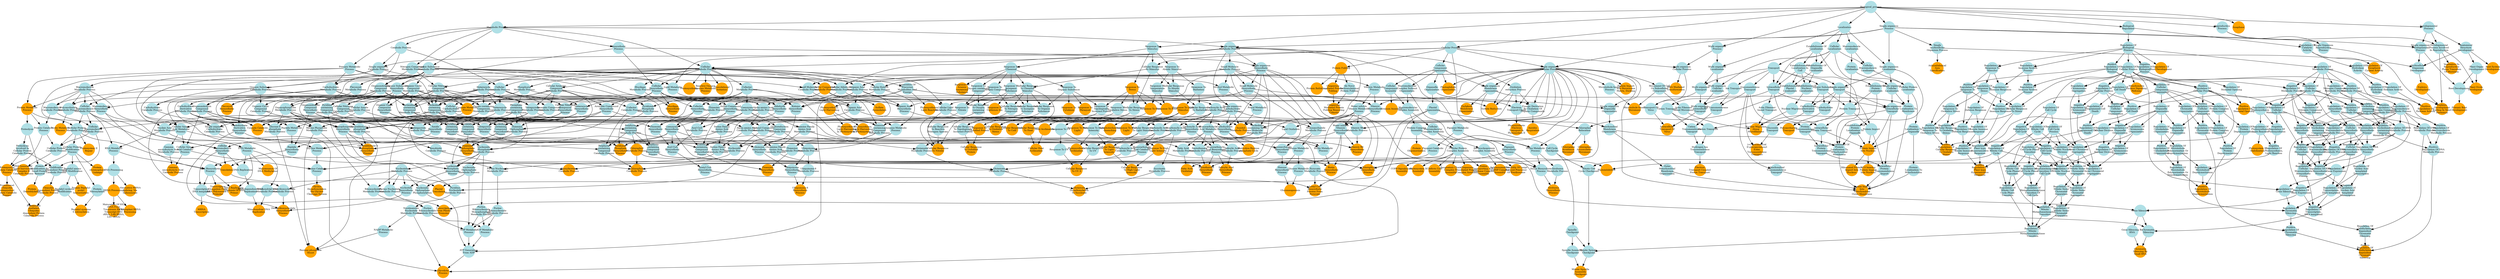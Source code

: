 digraph {
1 [style="filled", fixedsize="true", fontsize="10", shape="circle", width="0.75", fillcolor="powderblue", label="Biological_process", color="transparent"];
2 [style="filled", fixedsize="true", fontsize="10", shape="circle", width="0.75", fillcolor="powderblue", label="Metabolic Process", color="transparent"];
3 [style="filled", fixedsize="true", fontsize="10", shape="circle", width="0.75", fillcolor="powderblue", label="Cellular Process", color="transparent"];
4 [style="filled", fixedsize="true", fontsize="10", shape="circle", width="0.75", fillcolor="powderblue", label="Cellular
Metabolic Process", color="transparent"];
5 [style="filled", fixedsize="true", fontsize="10", shape="circle", width="0.75", fillcolor="orange", label="Photosynthesis", color="transparent"];
6 [style="filled", fixedsize="true", fontsize="10", shape="circle", width="0.75", fillcolor="powderblue", label="Response To
Stimulus", color="transparent"];
7 [style="filled", fixedsize="true", fontsize="10", shape="circle", width="0.75", fillcolor="orange", label="Response To
Stress", color="transparent"];
8 [style="filled", fixedsize="true", fontsize="10", shape="circle", width="0.75", fillcolor="powderblue", label="Response To
Abiotic Stimulus", color="transparent"];
9 [style="filled", fixedsize="true", fontsize="10", shape="circle", width="0.75", fillcolor="powderblue", label="Response To
Temperature
Stimulus", color="transparent"];
10 [style="filled", fixedsize="true", fontsize="10", shape="circle", width="0.75", fillcolor="orange", label="Response To Heat", color="transparent"];
11 [style="filled", fixedsize="true", fontsize="10", shape="circle", width="0.75", fillcolor="orange", label="Protein Folding", color="transparent"];
12 [style="filled", fixedsize="true", fontsize="10", shape="circle", width="0.75", fillcolor="orange", label="Protein Refolding", color="transparent"];
13 [style="filled", fixedsize="true", fontsize="10", shape="circle", width="0.75", fillcolor="powderblue", label="Response To
Chemical", color="transparent"];
14 [style="filled", fixedsize="true", fontsize="10", shape="circle", width="0.75", fillcolor="powderblue", label="Response To
Inorganic
Substance", color="transparent"];
15 [style="filled", fixedsize="true", fontsize="10", shape="circle", width="0.75", fillcolor="orange", label="Response To
Cadmium Ion", color="transparent"];
16 [style="filled", fixedsize="true", fontsize="10", shape="circle", width="0.75", fillcolor="powderblue", label="Generation Of
Precursor
Metabolites And
Energy", color="transparent"];
17 [style="filled", fixedsize="true", fontsize="10", shape="circle", width="0.75", fillcolor="orange", label="Photosynthesis,
Light Harvesting", color="transparent"];
18 [style="filled", fixedsize="true", fontsize="10", shape="circle", width="0.75", fillcolor="orange", label="Photosynthesis,
Light Harvesting
In Photosystem I", color="transparent"];
19 [style="filled", fixedsize="true", fontsize="10", shape="circle", width="0.75", fillcolor="orange", label="Heat Acclimation", color="transparent"];
20 [style="filled", fixedsize="true", fontsize="10", shape="circle", width="0.75", fillcolor="powderblue", label="Response To
Organic Substance", color="transparent"];
21 [style="filled", fixedsize="true", fontsize="10", shape="circle", width="0.75", fillcolor="powderblue", label="Response To
Topologically
Incorrect Protein", color="transparent"];
22 [style="filled", fixedsize="true", fontsize="10", shape="circle", width="0.75", fillcolor="orange", label="Response To
Unfolded Protein", color="transparent"];
23 [style="filled", fixedsize="true", fontsize="10", shape="circle", width="0.75", fillcolor="powderblue", label="Organic Substance
Metabolic Process", color="transparent"];
24 [style="filled", fixedsize="true", fontsize="10", shape="circle", width="0.75", fillcolor="powderblue", label="Macromolecule
Metabolic Process", color="transparent"];
25 [style="filled", fixedsize="true", fontsize="10", shape="circle", width="0.75", fillcolor="powderblue", label="Primary Metabolic
Process", color="transparent"];
26 [style="filled", fixedsize="true", fontsize="10", shape="circle", width="0.75", fillcolor="orange", label="Protein Metabolic
Process", color="transparent"];
27 [style="filled", fixedsize="true", fontsize="10", shape="circle", width="0.75", fillcolor="powderblue", label="Cellular
Macromolecule
Metabolic Process", color="transparent"];
28 [style="filled", fixedsize="true", fontsize="10", shape="circle", width="0.75", fillcolor="powderblue", label="Cellular Protein
Metabolic Process", color="transparent"];
29 [style="filled", fixedsize="true", fontsize="10", shape="circle", width="0.75", fillcolor="powderblue", label="Cellular Protein
Modification
Process", color="transparent"];
30 [style="filled", fixedsize="true", fontsize="10", shape="circle", width="0.75", fillcolor="orange", label="Protein
chromophore
Linkage", color="transparent"];
31 [style="filled", fixedsize="true", fontsize="10", shape="circle", width="0.75", fillcolor="powderblue", label="Cellular Response
To Stimulus", color="transparent"];
32 [style="filled", fixedsize="true", fontsize="10", shape="circle", width="0.75", fillcolor="powderblue", label="Cellular Response
To Stress", color="transparent"];
33 [style="filled", fixedsize="true", fontsize="10", shape="circle", width="0.75", fillcolor="powderblue", label="Cellular Response
To Chemical
Stimulus", color="transparent"];
34 [style="filled", fixedsize="true", fontsize="10", shape="circle", width="0.75", fillcolor="powderblue", label="Cellular Response
To Organic
Substance", color="transparent"];
35 [style="filled", fixedsize="true", fontsize="10", shape="circle", width="0.75", fillcolor="powderblue", label="Cellular Response
To Topologically
Incorrect Protein", color="transparent"];
36 [style="filled", fixedsize="true", fontsize="10", shape="circle", width="0.75", fillcolor="orange", label="Cellular Response
To Unfolded
Protein", color="transparent"];
37 [style="filled", fixedsize="true", fontsize="10", shape="circle", width="0.75", fillcolor="powderblue", label="Response To
Radiation", color="transparent"];
38 [style="filled", fixedsize="true", fontsize="10", shape="circle", width="0.75", fillcolor="orange", label="Response To Light
Stimulus", color="transparent"];
39 [style="filled", fixedsize="true", fontsize="10", shape="circle", width="0.75", fillcolor="powderblue", label="Response To Light
Intensity", color="transparent"];
40 [style="filled", fixedsize="true", fontsize="10", shape="circle", width="0.75", fillcolor="orange", label="Response To High
Light Intensity", color="transparent"];
41 [style="filled", fixedsize="true", fontsize="10", shape="circle", width="0.75", fillcolor="powderblue", label="'de Novo'
Posttranslational
Protein Folding", color="transparent"];
42 [style="filled", fixedsize="true", fontsize="10", shape="circle", width="0.75", fillcolor="orange", label="Chaperone
mediated Protein
Folding", color="transparent"];
43 [style="filled", fixedsize="true", fontsize="10", shape="circle", width="0.75", fillcolor="orange", label="Chaperone
Mediated Protein
Folding Requiring
Cofactor", color="transparent"];
44 [style="filled", fixedsize="true", fontsize="10", shape="circle", width="0.75", fillcolor="powderblue", label="Localization", color="transparent"];
45 [style="filled", fixedsize="true", fontsize="10", shape="circle", width="0.75", fillcolor="powderblue", label="Macromolecule
Localization", color="transparent"];
46 [style="filled", fixedsize="true", fontsize="10", shape="circle", width="0.75", fillcolor="powderblue", label="Protein
Localization", color="transparent"];
47 [style="filled", fixedsize="true", fontsize="10", shape="circle", width="0.75", fillcolor="powderblue", label="Establishment Of
Localization", color="transparent"];
48 [style="filled", fixedsize="true", fontsize="10", shape="circle", width="0.75", fillcolor="powderblue", label="Establishment Of
Protein
Localization", color="transparent"];
49 [style="filled", fixedsize="true", fontsize="10", shape="circle", width="0.75", fillcolor="powderblue", label="Transport", color="transparent"];
50 [style="filled", fixedsize="true", fontsize="10", shape="circle", width="0.75", fillcolor="powderblue", label="Organic Substance
Transport", color="transparent"];
51 [style="filled", fixedsize="true", fontsize="10", shape="circle", width="0.75", fillcolor="powderblue", label="Protein Transport", color="transparent"];
52 [style="filled", fixedsize="true", fontsize="10", shape="circle", width="0.75", fillcolor="powderblue", label="Cellular
Localization", color="transparent"];
53 [style="filled", fixedsize="true", fontsize="10", shape="circle", width="0.75", fillcolor="powderblue", label="Establishment Of
Localization In
Cell", color="transparent"];
54 [style="filled", fixedsize="true", fontsize="10", shape="circle", width="0.75", fillcolor="powderblue", label="Intracellular
Transport", color="transparent"];
55 [style="filled", fixedsize="true", fontsize="10", shape="circle", width="0.75", fillcolor="powderblue", label="Intracellular
Protein Transport", color="transparent"];
56 [style="filled", fixedsize="true", fontsize="10", shape="circle", width="0.75", fillcolor="powderblue", label="Single organism
Process", color="transparent"];
57 [style="filled", fixedsize="true", fontsize="10", shape="circle", width="0.75", fillcolor="powderblue", label="Single organism
Localization", color="transparent"];
58 [style="filled", fixedsize="true", fontsize="10", shape="circle", width="0.75", fillcolor="powderblue", label="Single organism
Transport", color="transparent"];
59 [style="filled", fixedsize="true", fontsize="10", shape="circle", width="0.75", fillcolor="powderblue", label="Protein Import", color="transparent"];
60 [style="filled", fixedsize="true", fontsize="10", shape="circle", width="0.75", fillcolor="powderblue", label="Cellular
Macromolecule
Localization", color="transparent"];
61 [style="filled", fixedsize="true", fontsize="10", shape="circle", width="0.75", fillcolor="powderblue", label="Cellular Protein
Localization", color="transparent"];
62 [style="filled", fixedsize="true", fontsize="10", shape="circle", width="0.75", fillcolor="powderblue", label="Protein
Localization To
Organelle", color="transparent"];
63 [style="filled", fixedsize="true", fontsize="10", shape="circle", width="0.75", fillcolor="powderblue", label="Establishment Of
Protein
Localization To
Organelle", color="transparent"];
64 [style="filled", fixedsize="true", fontsize="10", shape="circle", width="0.75", fillcolor="powderblue", label="Single organism
Cellular
Localization", color="transparent"];
65 [style="filled", fixedsize="true", fontsize="10", shape="circle", width="0.75", fillcolor="powderblue", label="Single organism
Intracellular
Transport", color="transparent"];
66 [style="filled", fixedsize="true", fontsize="10", shape="circle", width="0.75", fillcolor="orange", label="Protein Import
Into Nucleus", color="transparent"];
67 [style="filled", fixedsize="true", fontsize="10", shape="circle", width="0.75", fillcolor="powderblue", label="Cellular
Component
Organization", color="transparent"];
68 [style="filled", fixedsize="true", fontsize="10", shape="circle", width="0.75", fillcolor="powderblue", label="Organelle
Organization", color="transparent"];
69 [style="filled", fixedsize="true", fontsize="10", shape="circle", width="0.75", fillcolor="powderblue", label="Plastid
Organization", color="transparent"];
70 [style="filled", fixedsize="true", fontsize="10", shape="circle", width="0.75", fillcolor="orange", label="Response To Cold", color="transparent"];
71 [style="filled", fixedsize="true", fontsize="10", shape="circle", width="0.75", fillcolor="orange", label="Cellular Response
To Heat", color="transparent"];
72 [style="filled", fixedsize="true", fontsize="10", shape="circle", width="0.75", fillcolor="orange", label="Response To
Cytokinin", color="transparent"];
73 [style="filled", fixedsize="true", fontsize="10", shape="circle", width="0.75", fillcolor="orange", label="Nonphotochemical
Quenching", color="transparent"];
74 [style="filled", fixedsize="true", fontsize="10", shape="circle", width="0.75", fillcolor="powderblue", label="Single organism
Cellular Process", color="transparent"];
75 [style="filled", fixedsize="true", fontsize="10", shape="circle", width="0.75", fillcolor="powderblue", label="Single organism
Metabolic Process", color="transparent"];
76 [style="filled", fixedsize="true", fontsize="10", shape="circle", width="0.75", fillcolor="powderblue", label="Oxidation
reduction Process", color="transparent"];
77 [style="filled", fixedsize="true", fontsize="10", shape="circle", width="0.75", fillcolor="powderblue", label="Electron
Transport Chain", color="transparent"];
78 [style="filled", fixedsize="true", fontsize="10", shape="circle", width="0.75", fillcolor="powderblue", label="Biosynthetic
Process", color="transparent"];
79 [style="filled", fixedsize="true", fontsize="10", shape="circle", width="0.75", fillcolor="powderblue", label="Organic Substance
Biosynthetic
Process", color="transparent"];
80 [style="filled", fixedsize="true", fontsize="10", shape="circle", width="0.75", fillcolor="powderblue", label="Macromolecule
Biosynthetic
Process", color="transparent"];
81 [style="filled", fixedsize="true", fontsize="10", shape="circle", width="0.75", fillcolor="powderblue", label="Cellular
Biosynthetic
Process", color="transparent"];
82 [style="filled", fixedsize="true", fontsize="10", shape="circle", width="0.75", fillcolor="powderblue", label="Cellular
Macromolecule
Biosynthetic
Process", color="transparent"];
83 [style="filled", fixedsize="true", fontsize="10", shape="circle", width="0.75", fillcolor="powderblue", label="Nitrogen Compound
Metabolic Process", color="transparent"];
84 [style="filled", fixedsize="true", fontsize="10", shape="circle", width="0.75", fillcolor="powderblue", label="Cellular Nitrogen
Compound
Metabolic Process", color="transparent"];
85 [style="filled", fixedsize="true", fontsize="10", shape="circle", width="0.75", fillcolor="powderblue", label="Cellular Amide
Metabolic Process", color="transparent"];
86 [style="filled", fixedsize="true", fontsize="10", shape="circle", width="0.75", fillcolor="powderblue", label="Organonitrogen
Compound
Metabolic Process", color="transparent"];
87 [style="filled", fixedsize="true", fontsize="10", shape="circle", width="0.75", fillcolor="powderblue", label="Peptide Metabolic
Process", color="transparent"];
88 [style="filled", fixedsize="true", fontsize="10", shape="circle", width="0.75", fillcolor="powderblue", label="Cellular Nitrogen
Compound
Biosynthetic
Process", color="transparent"];
89 [style="filled", fixedsize="true", fontsize="10", shape="circle", width="0.75", fillcolor="powderblue", label="Amide
Biosynthetic
Process", color="transparent"];
90 [style="filled", fixedsize="true", fontsize="10", shape="circle", width="0.75", fillcolor="powderblue", label="Organonitrogen
Compound
Biosynthetic
Process", color="transparent"];
91 [style="filled", fixedsize="true", fontsize="10", shape="circle", width="0.75", fillcolor="powderblue", label="Peptide
Biosynthetic
Process", color="transparent"];
92 [style="filled", fixedsize="true", fontsize="10", shape="circle", width="0.75", fillcolor="orange", label="Translation", color="transparent"];
93 [style="filled", fixedsize="true", fontsize="10", shape="circle", width="0.75", fillcolor="powderblue", label="Cellular Aromatic
Compound
Metabolic Process", color="transparent"];
94 [style="filled", fixedsize="true", fontsize="10", shape="circle", width="0.75", fillcolor="powderblue", label="Heterocycle
Metabolic Process", color="transparent"];
95 [style="filled", fixedsize="true", fontsize="10", shape="circle", width="0.75", fillcolor="powderblue", label="Organic Cyclic
Compound
Metabolic Process", color="transparent"];
96 [style="filled", fixedsize="true", fontsize="10", shape="circle", width="0.75", fillcolor="powderblue", label="Tetrapyrrole
Metabolic Process", color="transparent"];
97 [style="filled", fixedsize="true", fontsize="10", shape="circle", width="0.75", fillcolor="powderblue", label="Cofactor
Metabolic Process", color="transparent"];
98 [style="filled", fixedsize="true", fontsize="10", shape="circle", width="0.75", fillcolor="powderblue", label="Porphyrin
containing
Compound
Metabolic Process", color="transparent"];
99 [style="filled", fixedsize="true", fontsize="10", shape="circle", width="0.75", fillcolor="orange", label="Chlorophyll
Metabolic Process", color="transparent"];
100 [style="filled", fixedsize="true", fontsize="10", shape="circle", width="0.75", fillcolor="orange", label="NLS bearing
Protein Import
Into Nucleus", color="transparent"];
101 [style="filled", fixedsize="true", fontsize="10", shape="circle", width="0.75", fillcolor="orange", label="Reactive Oxygen
Species Metabolic
Process", color="transparent"];
102 [style="filled", fixedsize="true", fontsize="10", shape="circle", width="0.75", fillcolor="powderblue", label="Biological
Regulation", color="transparent"];
103 [style="filled", fixedsize="true", fontsize="10", shape="circle", width="0.75", fillcolor="powderblue", label="Regulation Of
Biological
Process", color="transparent"];
104 [style="filled", fixedsize="true", fontsize="10", shape="circle", width="0.75", fillcolor="powderblue", label="Regulation Of
Metabolic Process", color="transparent"];
105 [style="filled", fixedsize="true", fontsize="10", shape="circle", width="0.75", fillcolor="powderblue", label="Regulation Of
Cellular Process", color="transparent"];
106 [style="filled", fixedsize="true", fontsize="10", shape="circle", width="0.75", fillcolor="powderblue", label="Regulation Of
Cellular
Metabolic Process", color="transparent"];
107 [style="filled", fixedsize="true", fontsize="10", shape="circle", width="0.75", fillcolor="powderblue", label="Regulation Of
Photosynthesis", color="transparent"];
108 [style="filled", fixedsize="true", fontsize="10", shape="circle", width="0.75", fillcolor="powderblue", label="Regulation Of
Photosynthesis,
Light Reaction", color="transparent"];
109 [style="filled", fixedsize="true", fontsize="10", shape="circle", width="0.75", fillcolor="orange", label="Photosystem II
Stabilization", color="transparent"];
110 [style="filled", fixedsize="true", fontsize="10", shape="circle", width="0.75", fillcolor="orange", label="Photosynthetic
Electron
Transport In
Photosystem II", color="transparent"];
111 [style="filled", fixedsize="true", fontsize="10", shape="circle", width="0.75", fillcolor="powderblue", label="Reproductive
Process", color="transparent"];
112 [style="filled", fixedsize="true", fontsize="10", shape="circle", width="0.75", fillcolor="powderblue", label="Developmental
Process", color="transparent"];
113 [style="filled", fixedsize="true", fontsize="10", shape="circle", width="0.75", fillcolor="powderblue", label="Developmental
Process Involved
In Reproduction", color="transparent"];
114 [style="filled", fixedsize="true", fontsize="10", shape="circle", width="0.75", fillcolor="powderblue", label="Single
multicellular
Organism Process", color="transparent"];
115 [style="filled", fixedsize="true", fontsize="10", shape="circle", width="0.75", fillcolor="powderblue", label="Single organism
Developmental
Process", color="transparent"];
116 [style="filled", fixedsize="true", fontsize="10", shape="circle", width="0.75", fillcolor="powderblue", label="Anatomical
Structure
Development", color="transparent"];
117 [style="filled", fixedsize="true", fontsize="10", shape="circle", width="0.75", fillcolor="powderblue", label="Multicellular
Organism
Development", color="transparent"];
118 [style="filled", fixedsize="true", fontsize="10", shape="circle", width="0.75", fillcolor="orange", label="Embryo
Development", color="transparent"];
119 [style="filled", fixedsize="true", fontsize="10", shape="circle", width="0.75", fillcolor="powderblue", label="Single Organism
Reproductive
Process", color="transparent"];
120 [style="filled", fixedsize="true", fontsize="10", shape="circle", width="0.75", fillcolor="orange", label="Embryo
Development
Ending In Seed
Dormancy", color="transparent"];
121 [style="filled", fixedsize="true", fontsize="10", shape="circle", width="0.75", fillcolor="orange", label="Ribosomal Protein
Import Into
Nucleus", color="transparent"];
122 [style="filled", fixedsize="true", fontsize="10", shape="circle", width="0.75", fillcolor="powderblue", label="Single organism
Biosynthetic
Process", color="transparent"];
123 [style="filled", fixedsize="true", fontsize="10", shape="circle", width="0.75", fillcolor="powderblue", label="Carbohydrate
Metabolic Process", color="transparent"];
124 [style="filled", fixedsize="true", fontsize="10", shape="circle", width="0.75", fillcolor="powderblue", label="Single organism
Carbohydrate
Metabolic Process", color="transparent"];
125 [style="filled", fixedsize="true", fontsize="10", shape="circle", width="0.75", fillcolor="powderblue", label="Carbohydrate
Biosynthetic
Process", color="transparent"];
126 [style="filled", fixedsize="true", fontsize="10", shape="circle", width="0.75", fillcolor="orange", label="Reductive Pentose
phosphate Cycle", color="transparent"];
127 [style="filled", fixedsize="true", fontsize="10", shape="circle", width="0.75", fillcolor="powderblue", label="Proteolysis", color="transparent"];
128 [style="filled", fixedsize="true", fontsize="10", shape="circle", width="0.75", fillcolor="powderblue", label="Protein
Modification By
Small Protein
Removal", color="transparent"];
129 [style="filled", fixedsize="true", fontsize="10", shape="circle", width="0.75", fillcolor="orange", label="Protein
Deneddylation", color="transparent"];
130 [style="filled", fixedsize="true", fontsize="10", shape="circle", width="0.75", fillcolor="powderblue", label="Single organism
Membrane
Organization", color="transparent"];
131 [style="filled", fixedsize="true", fontsize="10", shape="circle", width="0.75", fillcolor="orange", label="Thylakoid
Membrane
Organization", color="transparent"];
132 [style="filled", fixedsize="true", fontsize="10", shape="circle", width="0.75", fillcolor="powderblue", label="Negative
Regulation Of
Biological
Process", color="transparent"];
133 [style="filled", fixedsize="true", fontsize="10", shape="circle", width="0.75", fillcolor="powderblue", label="Negative
Regulation Of
Metabolic Process", color="transparent"];
134 [style="filled", fixedsize="true", fontsize="10", shape="circle", width="0.75", fillcolor="powderblue", label="Negative
Regulation Of
Cellular Process", color="transparent"];
135 [style="filled", fixedsize="true", fontsize="10", shape="circle", width="0.75", fillcolor="powderblue", label="Negative
Regulation Of
Cellular
Metabolic Process", color="transparent"];
136 [style="filled", fixedsize="true", fontsize="10", shape="circle", width="0.75", fillcolor="powderblue", label="Negative
Regulation Of
Photosynthesis", color="transparent"];
137 [style="filled", fixedsize="true", fontsize="10", shape="circle", width="0.75", fillcolor="powderblue", label="Negative
Regulation Of
Photosynthesis,
Light Reaction", color="transparent"];
138 [style="filled", fixedsize="true", fontsize="10", shape="circle", width="0.75", fillcolor="orange", label="Photoinhibition", color="transparent"];
139 [style="filled", fixedsize="true", fontsize="10", shape="circle", width="0.75", fillcolor="powderblue", label="Protein
Nitrosylation", color="transparent"];
140 [style="filled", fixedsize="true", fontsize="10", shape="circle", width="0.75", fillcolor="powderblue", label="Peptidyl amino
Acid Modification", color="transparent"];
141 [style="filled", fixedsize="true", fontsize="10", shape="circle", width="0.75", fillcolor="powderblue", label="Peptidyl cysteine
Modification", color="transparent"];
142 [style="filled", fixedsize="true", fontsize="10", shape="circle", width="0.75", fillcolor="orange", label="Peptidyl cysteine
S nitrosylation", color="transparent"];
143 [style="filled", fixedsize="true", fontsize="10", shape="circle", width="0.75", fillcolor="powderblue", label="Cellular
Component
Assembly", color="transparent"];
144 [style="filled", fixedsize="true", fontsize="10", shape="circle", width="0.75", fillcolor="powderblue", label="Macromolecular
Complex Subunit
Organization", color="transparent"];
145 [style="filled", fixedsize="true", fontsize="10", shape="circle", width="0.75", fillcolor="powderblue", label="Macromolecular
Complex Assembly", color="transparent"];
146 [style="filled", fixedsize="true", fontsize="10", shape="circle", width="0.75", fillcolor="powderblue", label="Protein Complex
Assembly", color="transparent"];
147 [style="filled", fixedsize="true", fontsize="10", shape="circle", width="0.75", fillcolor="orange", label="Protein
Oligomerization", color="transparent"];
148 [style="filled", fixedsize="true", fontsize="10", shape="circle", width="0.75", fillcolor="orange", label="Response To Blue
Light", color="transparent"];
149 [style="filled", fixedsize="true", fontsize="10", shape="circle", width="0.75", fillcolor="powderblue", label="Catabolic Process", color="transparent"];
150 [style="filled", fixedsize="true", fontsize="10", shape="circle", width="0.75", fillcolor="powderblue", label="Organic Substance
Catabolic Process", color="transparent"];
151 [style="filled", fixedsize="true", fontsize="10", shape="circle", width="0.75", fillcolor="powderblue", label="Macromolecule
Catabolic Process", color="transparent"];
152 [style="filled", fixedsize="true", fontsize="10", shape="circle", width="0.75", fillcolor="powderblue", label="Protein Catabolic
Process", color="transparent"];
153 [style="filled", fixedsize="true", fontsize="10", shape="circle", width="0.75", fillcolor="powderblue", label="Proteolysis
Involved In
Cellular Protein
Catabolic Process", color="transparent"];
154 [style="filled", fixedsize="true", fontsize="10", shape="circle", width="0.75", fillcolor="orange", label="Proteasomal
Protein Catabolic
Process", color="transparent"];
155 [style="filled", fixedsize="true", fontsize="10", shape="circle", width="0.75", fillcolor="powderblue", label="Nucleobase
containing
Compound
Metabolic Process", color="transparent"];
156 [style="filled", fixedsize="true", fontsize="10", shape="circle", width="0.75", fillcolor="powderblue", label="Nucleic Acid
Metabolic Process", color="transparent"];
157 [style="filled", fixedsize="true", fontsize="10", shape="circle", width="0.75", fillcolor="powderblue", label="RNA Metabolic
Process", color="transparent"];
158 [style="filled", fixedsize="true", fontsize="10", shape="circle", width="0.75", fillcolor="powderblue", label="Heterocycle
Biosynthetic
Process", color="transparent"];
159 [style="filled", fixedsize="true", fontsize="10", shape="circle", width="0.75", fillcolor="powderblue", label="Aromatic Compound
Biosynthetic
Process", color="transparent"];
160 [style="filled", fixedsize="true", fontsize="10", shape="circle", width="0.75", fillcolor="powderblue", label="Organic Cyclic
Compound
Biosynthetic
Process", color="transparent"];
161 [style="filled", fixedsize="true", fontsize="10", shape="circle", width="0.75", fillcolor="powderblue", label="Nucleobase
containing
Compound
Biosynthetic
Process", color="transparent"];
162 [style="filled", fixedsize="true", fontsize="10", shape="circle", width="0.75", fillcolor="powderblue", label="RNA Biosynthetic
Process", color="transparent"];
163 [style="filled", fixedsize="true", fontsize="10", shape="circle", width="0.75", fillcolor="powderblue", label="Transcription,
DNA templated", color="transparent"];
164 [style="filled", fixedsize="true", fontsize="10", shape="circle", width="0.75", fillcolor="orange", label="MRNA
Transcription", color="transparent"];
165 [style="filled", fixedsize="true", fontsize="10", shape="circle", width="0.75", fillcolor="orange", label="Photosystem II
Repair", color="transparent"];
166 [style="filled", fixedsize="true", fontsize="10", shape="circle", width="0.75", fillcolor="powderblue", label="Tetrapyrrole
Biosynthetic
Process", color="transparent"];
167 [style="filled", fixedsize="true", fontsize="10", shape="circle", width="0.75", fillcolor="powderblue", label="Cofactor
Biosynthetic
Process", color="transparent"];
168 [style="filled", fixedsize="true", fontsize="10", shape="circle", width="0.75", fillcolor="powderblue", label="Porphyrin
containing
Compound
Biosynthetic
Process", color="transparent"];
169 [style="filled", fixedsize="true", fontsize="10", shape="circle", width="0.75", fillcolor="powderblue", label="Pigment Metabolic
Process", color="transparent"];
170 [style="filled", fixedsize="true", fontsize="10", shape="circle", width="0.75", fillcolor="powderblue", label="Pigment
Biosynthetic
Process", color="transparent"];
171 [style="filled", fixedsize="true", fontsize="10", shape="circle", width="0.75", fillcolor="orange", label="Chlorophyll
Biosynthetic
Process", color="transparent"];
172 [style="filled", fixedsize="true", fontsize="10", shape="circle", width="0.75", fillcolor="powderblue", label="Cellular
Macromolecular
Complex Assembly", color="transparent"];
173 [style="filled", fixedsize="true", fontsize="10", shape="circle", width="0.75", fillcolor="powderblue", label="Ribonucleoprotein
Complex Assembly", color="transparent"];
174 [style="filled", fixedsize="true", fontsize="10", shape="circle", width="0.75", fillcolor="orange", label="Spliceosomal Tri
snRNP Complex
Assembly", color="transparent"];
175 [style="filled", fixedsize="true", fontsize="10", shape="circle", width="0.75", fillcolor="orange", label="Proteasomal
Ubiquitin
independent
Protein Catabolic
Process", color="transparent"];
176 [style="filled", fixedsize="true", fontsize="10", shape="circle", width="0.75", fillcolor="powderblue", label="Small Molecule
Metabolic Process", color="transparent"];
177 [style="filled", fixedsize="true", fontsize="10", shape="circle", width="0.75", fillcolor="powderblue", label="Monosaccharide
Metabolic Process", color="transparent"];
178 [style="filled", fixedsize="true", fontsize="10", shape="circle", width="0.75", fillcolor="powderblue", label="Hexose Metabolic
Process", color="transparent"];
179 [style="filled", fixedsize="true", fontsize="10", shape="circle", width="0.75", fillcolor="powderblue", label="Glucose Metabolic
Process", color="transparent"];
180 [style="filled", fixedsize="true", fontsize="10", shape="circle", width="0.75", fillcolor="powderblue", label="Small Molecule
Biosynthetic
Process", color="transparent"];
181 [style="filled", fixedsize="true", fontsize="10", shape="circle", width="0.75", fillcolor="powderblue", label="Monosaccharide
Biosynthetic
Process", color="transparent"];
182 [style="filled", fixedsize="true", fontsize="10", shape="circle", width="0.75", fillcolor="powderblue", label="Hexose
Biosynthetic
Process", color="transparent"];
183 [style="filled", fixedsize="true", fontsize="10", shape="circle", width="0.75", fillcolor="orange", label="Gluconeogenesis", color="transparent"];
184 [style="filled", fixedsize="true", fontsize="10", shape="circle", width="0.75", fillcolor="powderblue", label="RNA Processing", color="transparent"];
185 [style="filled", fixedsize="true", fontsize="10", shape="circle", width="0.75", fillcolor="orange", label="RRNA Processing", color="transparent"];
186 [style="filled", fixedsize="true", fontsize="10", shape="circle", width="0.75", fillcolor="orange", label="Maturation Of SSU
rRNA From
Tricistronic RRNA
Transcript (SSU
rRNA, 5.8S RRNA,
LSU rRNA)", color="transparent"];
187 [style="filled", fixedsize="true", fontsize="10", shape="circle", width="0.75", fillcolor="powderblue", label="Coenzyme
Metabolic Process", color="transparent"];
188 [style="filled", fixedsize="true", fontsize="10", shape="circle", width="0.75", fillcolor="orange", label="Sulfur Compound
Metabolic Process", color="transparent"];
189 [style="filled", fixedsize="true", fontsize="10", shape="circle", width="0.75", fillcolor="powderblue", label="Thioester
Metabolic Process", color="transparent"];
190 [style="filled", fixedsize="true", fontsize="10", shape="circle", width="0.75", fillcolor="powderblue", label="Acyl CoA
Metabolic Process", color="transparent"];
191 [style="filled", fixedsize="true", fontsize="10", shape="circle", width="0.75", fillcolor="powderblue", label="Coenzyme
Biosynthetic
Process", color="transparent"];
192 [style="filled", fixedsize="true", fontsize="10", shape="circle", width="0.75", fillcolor="powderblue", label="Sulfur Compound
Biosynthetic
Process", color="transparent"];
193 [style="filled", fixedsize="true", fontsize="10", shape="circle", width="0.75", fillcolor="powderblue", label="Thioester
Biosynthetic
Process", color="transparent"];
194 [style="filled", fixedsize="true", fontsize="10", shape="circle", width="0.75", fillcolor="powderblue", label="Acyl CoA
Biosynthetic
Process", color="transparent"];
195 [style="filled", fixedsize="true", fontsize="10", shape="circle", width="0.75", fillcolor="powderblue", label="Acetyl CoA
Biosynthetic
Process", color="transparent"];
196 [style="filled", fixedsize="true", fontsize="10", shape="circle", width="0.75", fillcolor="powderblue", label="Organic Acid
Metabolic Process", color="transparent"];
197 [style="filled", fixedsize="true", fontsize="10", shape="circle", width="0.75", fillcolor="powderblue", label="Carboxylic Acid
Metabolic Process", color="transparent"];
198 [style="filled", fixedsize="true", fontsize="10", shape="circle", width="0.75", fillcolor="powderblue", label="Monocarboxylic
Acid Metabolic
Process", color="transparent"];
199 [style="filled", fixedsize="true", fontsize="10", shape="circle", width="0.75", fillcolor="powderblue", label="Pyruvate
Metabolic Process", color="transparent"];
200 [style="filled", fixedsize="true", fontsize="10", shape="circle", width="0.75", fillcolor="orange", label="Acetyl CoA
Biosynthetic
Process From
Pyruvate", color="transparent"];
201 [style="filled", fixedsize="true", fontsize="10", shape="circle", width="0.75", fillcolor="powderblue", label="Cellular
Catabolic Process", color="transparent"];
202 [style="filled", fixedsize="true", fontsize="10", shape="circle", width="0.75", fillcolor="powderblue", label="Cellular
Macromolecule
Catabolic Process", color="transparent"];
203 [style="filled", fixedsize="true", fontsize="10", shape="circle", width="0.75", fillcolor="powderblue", label="Modification
dependent Protein
Catabolic Process", color="transparent"];
204 [style="filled", fixedsize="true", fontsize="10", shape="circle", width="0.75", fillcolor="orange", label="Ubiquitin
dependent Protein
Catabolic Process", color="transparent"];
205 [style="filled", fixedsize="true", fontsize="10", shape="circle", width="0.75", fillcolor="powderblue", label="Oxidoreduction
Coenzyme
Metabolic Process", color="transparent"];
206 [style="filled", fixedsize="true", fontsize="10", shape="circle", width="0.75", fillcolor="powderblue", label="Phosphorus
Metabolic Process", color="transparent"];
207 [style="filled", fixedsize="true", fontsize="10", shape="circle", width="0.75", fillcolor="powderblue", label="Phosphate
containing
Compound
Metabolic Process", color="transparent"];
208 [style="filled", fixedsize="true", fontsize="10", shape="circle", width="0.75", fillcolor="powderblue", label="Organophosphate
Metabolic Process", color="transparent"];
209 [style="filled", fixedsize="true", fontsize="10", shape="circle", width="0.75", fillcolor="powderblue", label="Nucleobase
containing Small
Molecule
Metabolic Process", color="transparent"];
210 [style="filled", fixedsize="true", fontsize="10", shape="circle", width="0.75", fillcolor="powderblue", label="Nucleoside
Phosphate
Metabolic Process", color="transparent"];
211 [style="filled", fixedsize="true", fontsize="10", shape="circle", width="0.75", fillcolor="powderblue", label="Nucleotide
Metabolic Process", color="transparent"];
212 [style="filled", fixedsize="true", fontsize="10", shape="circle", width="0.75", fillcolor="powderblue", label="Pyridine
containing
Compound
Metabolic Process", color="transparent"];
213 [style="filled", fixedsize="true", fontsize="10", shape="circle", width="0.75", fillcolor="powderblue", label="Pyridine
Nucleotide
Metabolic Process", color="transparent"];
214 [style="filled", fixedsize="true", fontsize="10", shape="circle", width="0.75", fillcolor="powderblue", label="Nicotinamide
Nucleotide
Metabolic Process", color="transparent"];
215 [style="filled", fixedsize="true", fontsize="10", shape="circle", width="0.75", fillcolor="powderblue", label="NADP Metabolic
Process", color="transparent"];
216 [style="filled", fixedsize="true", fontsize="10", shape="circle", width="0.75", fillcolor="powderblue", label="Cellular Aldehyde
Metabolic Process", color="transparent"];
217 [style="filled", fixedsize="true", fontsize="10", shape="circle", width="0.75", fillcolor="powderblue", label="Carbohydrate
Derivative
Metabolic Process", color="transparent"];
218 [style="filled", fixedsize="true", fontsize="10", shape="circle", width="0.75", fillcolor="powderblue", label="Glyceraldehyde 3
phosphate
Metabolic Process", color="transparent"];
219 [style="filled", fixedsize="true", fontsize="10", shape="circle", width="0.75", fillcolor="powderblue", label="Ribose Phosphate
Metabolic Process", color="transparent"];
220 [style="filled", fixedsize="true", fontsize="10", shape="circle", width="0.75", fillcolor="powderblue", label="Glucose 6
phosphate
Metabolic Process", color="transparent"];
221 [style="filled", fixedsize="true", fontsize="10", shape="circle", width="0.75", fillcolor="orange", label="Pentose phosphate
Shunt", color="transparent"];
222 [style="filled", fixedsize="true", fontsize="10", shape="circle", width="0.75", fillcolor="powderblue", label="Ion Transport", color="transparent"];
223 [style="filled", fixedsize="true", fontsize="10", shape="circle", width="0.75", fillcolor="powderblue", label="Cation Transport", color="transparent"];
224 [style="filled", fixedsize="true", fontsize="10", shape="circle", width="0.75", fillcolor="powderblue", label="Proton Transport", color="transparent"];
225 [style="filled", fixedsize="true", fontsize="10", shape="circle", width="0.75", fillcolor="powderblue", label="Transmembrane
Transport", color="transparent"];
226 [style="filled", fixedsize="true", fontsize="10", shape="circle", width="0.75", fillcolor="powderblue", label="Ion Transmembrane
Transport", color="transparent"];
227 [style="filled", fixedsize="true", fontsize="10", shape="circle", width="0.75", fillcolor="powderblue", label="Cation
Transmembrane
Transport", color="transparent"];
228 [style="filled", fixedsize="true", fontsize="10", shape="circle", width="0.75", fillcolor="powderblue", label="Hydrogen Ion
Transmembrane
Transport", color="transparent"];
229 [style="filled", fixedsize="true", fontsize="10", shape="circle", width="0.75", fillcolor="orange", label="Electron
Transport Coupled
Proton Transport", color="transparent"];
230 [style="filled", fixedsize="true", fontsize="10", shape="circle", width="0.75", fillcolor="powderblue", label="Cellular Protein
Complex Assembly", color="transparent"];
231 [style="filled", fixedsize="true", fontsize="10", shape="circle", width="0.75", fillcolor="orange", label="COP9 Signalosome
Assembly", color="transparent"];
232 [style="filled", fixedsize="true", fontsize="10", shape="circle", width="0.75", fillcolor="orange", label="Plastoglobule
Organization", color="transparent"];
233 [style="filled", fixedsize="true", fontsize="10", shape="circle", width="0.75", fillcolor="orange", label="Response To
Paraquat", color="transparent"];
234 [style="filled", fixedsize="true", fontsize="10", shape="circle", width="0.75", fillcolor="orange", label="Sulfate Reduction", color="transparent"];
235 [style="filled", fixedsize="true", fontsize="10", shape="circle", width="0.75", fillcolor="powderblue", label="Cellular Ketone
Metabolic Process", color="transparent"];
236 [style="filled", fixedsize="true", fontsize="10", shape="circle", width="0.75", fillcolor="powderblue", label="Quinone Metabolic
Process", color="transparent"];
237 [style="filled", fixedsize="true", fontsize="10", shape="circle", width="0.75", fillcolor="powderblue", label="Ubiquinone
Metabolic Process", color="transparent"];
238 [style="filled", fixedsize="true", fontsize="10", shape="circle", width="0.75", fillcolor="powderblue", label="Ketone
Biosynthetic
Process", color="transparent"];
239 [style="filled", fixedsize="true", fontsize="10", shape="circle", width="0.75", fillcolor="powderblue", label="Quinone
Biosynthetic
Process", color="transparent"];
240 [style="filled", fixedsize="true", fontsize="10", shape="circle", width="0.75", fillcolor="powderblue", label="Ubiquinone
Biosynthetic
Process", color="transparent"];
241 [style="filled", fixedsize="true", fontsize="10", shape="circle", width="0.75", fillcolor="powderblue", label="Ubiquinone 6
Metabolic Process", color="transparent"];
242 [style="filled", fixedsize="true", fontsize="10", shape="circle", width="0.75", fillcolor="orange", label="Ubiquinone 6
Biosynthetic
Process", color="transparent"];
243 [style="filled", fixedsize="true", fontsize="10", shape="circle", width="0.75", fillcolor="powderblue", label="Heme Metabolic
Process", color="transparent"];
244 [style="filled", fixedsize="true", fontsize="10", shape="circle", width="0.75", fillcolor="powderblue", label="Heme Biosynthetic
Process", color="transparent"];
245 [style="filled", fixedsize="true", fontsize="10", shape="circle", width="0.75", fillcolor="powderblue", label="Siroheme
Metabolic Process", color="transparent"];
246 [style="filled", fixedsize="true", fontsize="10", shape="circle", width="0.75", fillcolor="orange", label="Siroheme
Biosynthetic
Process", color="transparent"];
247 [style="filled", fixedsize="true", fontsize="10", shape="circle", width="0.75", fillcolor="powderblue", label="Establishment Of
Organelle
Localization", color="transparent"];
248 [style="filled", fixedsize="true", fontsize="10", shape="circle", width="0.75", fillcolor="powderblue", label="Establishment Of
Plastid
Localization", color="transparent"];
249 [style="filled", fixedsize="true", fontsize="10", shape="circle", width="0.75", fillcolor="powderblue", label="Chloroplast
Relocation", color="transparent"];
250 [style="filled", fixedsize="true", fontsize="10", shape="circle", width="0.75", fillcolor="orange", label="Chloroplast
Avoidance
Movement", color="transparent"];
251 [style="filled", fixedsize="true", fontsize="10", shape="circle", width="0.75", fillcolor="orange", label="Vegetative To
Reproductive
Phase Transition
Of Meristem", color="transparent"];
252 [style="filled", fixedsize="true", fontsize="10", shape="circle", width="0.75", fillcolor="orange", label="Plastid
Translation", color="transparent"];
253 [style="filled", fixedsize="true", fontsize="10", shape="circle", width="0.75", fillcolor="powderblue", label="Salicylic Acid
Metabolic Process", color="transparent"];
254 [style="filled", fixedsize="true", fontsize="10", shape="circle", width="0.75", fillcolor="powderblue", label="Organic Acid
Biosynthetic
Process", color="transparent"];
255 [style="filled", fixedsize="true", fontsize="10", shape="circle", width="0.75", fillcolor="powderblue", label="Carboxylic Acid
Biosynthetic
Process", color="transparent"];
256 [style="filled", fixedsize="true", fontsize="10", shape="circle", width="0.75", fillcolor="powderblue", label="Monocarboxylic
Acid Biosynthetic
Process", color="transparent"];
257 [style="filled", fixedsize="true", fontsize="10", shape="circle", width="0.75", fillcolor="orange", label="Salicylic Acid
Biosynthetic
Process", color="transparent"];
258 [style="filled", fixedsize="true", fontsize="10", shape="circle", width="0.75", fillcolor="orange", label="Photosynthesis,
Light Reaction", color="transparent"];
259 [style="filled", fixedsize="true", fontsize="10", shape="circle", width="0.75", fillcolor="powderblue", label="Energy Derivation
By Oxidation Of
Organic Compounds", color="transparent"];
260 [style="filled", fixedsize="true", fontsize="10", shape="circle", width="0.75", fillcolor="orange", label="Aerobic
Respiration", color="transparent"];
261 [style="filled", fixedsize="true", fontsize="10", shape="circle", width="0.75", fillcolor="powderblue", label="Vitamin Metabolic
Process", color="transparent"];
262 [style="filled", fixedsize="true", fontsize="10", shape="circle", width="0.75", fillcolor="powderblue", label="Water soluble
Vitamin Metabolic
Process", color="transparent"];
263 [style="filled", fixedsize="true", fontsize="10", shape="circle", width="0.75", fillcolor="powderblue", label="Pyrimidine
containing
Compound
Metabolic Process", color="transparent"];
264 [style="filled", fixedsize="true", fontsize="10", shape="circle", width="0.75", fillcolor="powderblue", label="Thiamine
containing
Compound
Metabolic Process", color="transparent"];
265 [style="filled", fixedsize="true", fontsize="10", shape="circle", width="0.75", fillcolor="powderblue", label="Thiamine
Metabolic Process", color="transparent"];
266 [style="filled", fixedsize="true", fontsize="10", shape="circle", width="0.75", fillcolor="powderblue", label="Vitamin
Biosynthetic
Process", color="transparent"];
267 [style="filled", fixedsize="true", fontsize="10", shape="circle", width="0.75", fillcolor="powderblue", label="Water soluble
Vitamin
Biosynthetic
Process", color="transparent"];
268 [style="filled", fixedsize="true", fontsize="10", shape="circle", width="0.75", fillcolor="powderblue", label="Pyrimidine
containing
Compound
Biosynthetic
Process", color="transparent"];
269 [style="filled", fixedsize="true", fontsize="10", shape="circle", width="0.75", fillcolor="powderblue", label="Thiamine
containing
Compound
Biosynthetic
Process", color="transparent"];
270 [style="filled", fixedsize="true", fontsize="10", shape="circle", width="0.75", fillcolor="orange", label="Thiamine
Biosynthetic
Process", color="transparent"];
271 [style="filled", fixedsize="true", fontsize="10", shape="circle", width="0.75", fillcolor="powderblue", label="Plant Organ
Development", color="transparent"];
272 [style="filled", fixedsize="true", fontsize="10", shape="circle", width="0.75", fillcolor="orange", label="Plant Ovule
Development", color="transparent"];
273 [style="filled", fixedsize="true", fontsize="10", shape="circle", width="0.75", fillcolor="orange", label="Photosystem II
Assembly", color="transparent"];
274 [style="filled", fixedsize="true", fontsize="10", shape="circle", width="0.75", fillcolor="orange", label="Alternative MRNA
Splicing, Via
Spliceosome", color="transparent"];
275 [style="filled", fixedsize="true", fontsize="10", shape="circle", width="0.75", fillcolor="powderblue", label="Single organism
Organelle
Organization", color="transparent"];
276 [style="filled", fixedsize="true", fontsize="10", shape="circle", width="0.75", fillcolor="powderblue", label="Mitochondrial
Membrane
Organization", color="transparent"];
277 [style="filled", fixedsize="true", fontsize="10", shape="circle", width="0.75", fillcolor="powderblue", label="Outer
Mitochondrial
Membrane
Organization", color="transparent"];
278 [style="filled", fixedsize="true", fontsize="10", shape="circle", width="0.75", fillcolor="powderblue", label="Protein
Transmembrane
Transport", color="transparent"];
279 [style="filled", fixedsize="true", fontsize="10", shape="circle", width="0.75", fillcolor="powderblue", label="Intracellular
Protein
Transmembrane
Transport", color="transparent"];
280 [style="filled", fixedsize="true", fontsize="10", shape="circle", width="0.75", fillcolor="powderblue", label="Intracellular
Protein
Transmembrane
Import", color="transparent"];
281 [style="filled", fixedsize="true", fontsize="10", shape="circle", width="0.75", fillcolor="powderblue", label="Protein
Localization To
Mitochondrion", color="transparent"];
282 [style="filled", fixedsize="true", fontsize="10", shape="circle", width="0.75", fillcolor="powderblue", label="Protein
Localization To
Membrane", color="transparent"];
283 [style="filled", fixedsize="true", fontsize="10", shape="circle", width="0.75", fillcolor="powderblue", label="Establishment Of
Protein
Localization To
Mitochondrial
Membrane", color="transparent"];
284 [style="filled", fixedsize="true", fontsize="10", shape="circle", width="0.75", fillcolor="powderblue", label="Mitochondrial
Transmembrane
Transport", color="transparent"];
285 [style="filled", fixedsize="true", fontsize="10", shape="circle", width="0.75", fillcolor="orange", label="Protein Import
Into
Mitochondrial
Outer Membrane", color="transparent"];
286 [style="filled", fixedsize="true", fontsize="10", shape="circle", width="0.75", fillcolor="powderblue", label="Cellular Response
To Abiotic
Stimulus", color="transparent"];
287 [style="filled", fixedsize="true", fontsize="10", shape="circle", width="0.75", fillcolor="powderblue", label="Cellular Response
To Radiation", color="transparent"];
288 [style="filled", fixedsize="true", fontsize="10", shape="circle", width="0.75", fillcolor="powderblue", label="Cellular Response
To Light Stimulus", color="transparent"];
289 [style="filled", fixedsize="true", fontsize="10", shape="circle", width="0.75", fillcolor="orange", label="Cellular Response
To Light
Intensity", color="transparent"];
290 [style="filled", fixedsize="true", fontsize="10", shape="circle", width="0.75", fillcolor="powderblue", label="Pyridoxal
Phosphate
Metabolic Process", color="transparent"];
291 [style="filled", fixedsize="true", fontsize="10", shape="circle", width="0.75", fillcolor="orange", label="Pyridoxal
Phosphate
Biosynthetic
Process", color="transparent"];
292 [style="filled", fixedsize="true", fontsize="10", shape="circle", width="0.75", fillcolor="orange", label="Photosynthesis,
Light Harvesting
In Photosystem II", color="transparent"];
293 [style="filled", fixedsize="true", fontsize="10", shape="circle", width="0.75", fillcolor="powderblue", label="Regulation Of
Catalytic
Activity", color="transparent"];
294 [style="filled", fixedsize="true", fontsize="10", shape="circle", width="0.75", fillcolor="powderblue", label="Regulation Of
Hydrolase
Activity", color="transparent"];
295 [style="filled", fixedsize="true", fontsize="10", shape="circle", width="0.75", fillcolor="powderblue", label="Regulation Of
Helicase Activity", color="transparent"];
296 [style="filled", fixedsize="true", fontsize="10", shape="circle", width="0.75", fillcolor="powderblue", label="Positive
Regulation Of
Hydrolase
Activity", color="transparent"];
297 [style="filled", fixedsize="true", fontsize="10", shape="circle", width="0.75", fillcolor="orange", label="Positive
Regulation Of
Helicase Activity", color="transparent"];
298 [style="filled", fixedsize="true", fontsize="10", shape="circle", width="0.75", fillcolor="powderblue", label="DNA Metabolic
Process", color="transparent"];
299 [style="filled", fixedsize="true", fontsize="10", shape="circle", width="0.75", fillcolor="orange", label="Maintenance Of
DNA Methylation", color="transparent"];
300 [style="filled", fixedsize="true", fontsize="10", shape="circle", width="0.75", fillcolor="powderblue", label="Carbohydrate
Derivative
Transport", color="transparent"];
301 [style="filled", fixedsize="true", fontsize="10", shape="circle", width="0.75", fillcolor="powderblue", label="Glucoside
Transport", color="transparent"];
302 [style="filled", fixedsize="true", fontsize="10", shape="circle", width="0.75", fillcolor="orange", label="(+) abscisic Acid
D glucopyranosyl
Ester
Transmembrane
Transport", color="transparent"];
303 [style="filled", fixedsize="true", fontsize="10", shape="circle", width="0.75", fillcolor="powderblue", label="Establishment Of
Nucleus
Localization", color="transparent"];
304 [style="filled", fixedsize="true", fontsize="10", shape="circle", width="0.75", fillcolor="powderblue", label="Nuclear Migration", color="transparent"];
305 [style="filled", fixedsize="true", fontsize="10", shape="circle", width="0.75", fillcolor="powderblue", label="Movement Of Cell
Or Subcellular
Component", color="transparent"];
306 [style="filled", fixedsize="true", fontsize="10", shape="circle", width="0.75", fillcolor="powderblue", label="Actin Filament
based Movement", color="transparent"];
307 [style="filled", fixedsize="true", fontsize="10", shape="circle", width="0.75", fillcolor="powderblue", label="Actin Filament
based Transport", color="transparent"];
308 [style="filled", fixedsize="true", fontsize="10", shape="circle", width="0.75", fillcolor="orange", label="Nuclear Migration
Along
Microfilament", color="transparent"];
309 [style="filled", fixedsize="true", fontsize="10", shape="circle", width="0.75", fillcolor="powderblue", label="Aromatic Compound
Catabolic Process", color="transparent"];
310 [style="filled", fixedsize="true", fontsize="10", shape="circle", width="0.75", fillcolor="powderblue", label="Cellular Nitrogen
Compound
Catabolic Process", color="transparent"];
311 [style="filled", fixedsize="true", fontsize="10", shape="circle", width="0.75", fillcolor="powderblue", label="Heterocycle
Catabolic Process", color="transparent"];
312 [style="filled", fixedsize="true", fontsize="10", shape="circle", width="0.75", fillcolor="powderblue", label="Organic Cyclic
Compound
Catabolic Process", color="transparent"];
313 [style="filled", fixedsize="true", fontsize="10", shape="circle", width="0.75", fillcolor="powderblue", label="Organonitrogen
Compound
Catabolic Process", color="transparent"];
314 [style="filled", fixedsize="true", fontsize="10", shape="circle", width="0.75", fillcolor="powderblue", label="Tetrapyrrole
Catabolic Process", color="transparent"];
315 [style="filled", fixedsize="true", fontsize="10", shape="circle", width="0.75", fillcolor="powderblue", label="Cofactor
Catabolic Process", color="transparent"];
316 [style="filled", fixedsize="true", fontsize="10", shape="circle", width="0.75", fillcolor="powderblue", label="Porphyrin
containing
Compound
Catabolic Process", color="transparent"];
317 [style="filled", fixedsize="true", fontsize="10", shape="circle", width="0.75", fillcolor="powderblue", label="Single organism
Catabolic Process", color="transparent"];
318 [style="filled", fixedsize="true", fontsize="10", shape="circle", width="0.75", fillcolor="powderblue", label="Pigment Catabolic
Process", color="transparent"];
319 [style="filled", fixedsize="true", fontsize="10", shape="circle", width="0.75", fillcolor="orange", label="Chlorophyll
Catabolic Process", color="transparent"];
320 [style="filled", fixedsize="true", fontsize="10", shape="circle", width="0.75", fillcolor="powderblue", label="Root Development", color="transparent"];
321 [style="filled", fixedsize="true", fontsize="10", shape="circle", width="0.75", fillcolor="orange", label="Primary Root
Development", color="transparent"];
322 [style="filled", fixedsize="true", fontsize="10", shape="circle", width="0.75", fillcolor="orange", label="Transcription
Elongation From
RNA Polymerase II
Promoter", color="transparent"];
323 [style="filled", fixedsize="true", fontsize="10", shape="circle", width="0.75", fillcolor="powderblue", label="Response To
Oxidative Stress", color="transparent"];
324 [style="filled", fixedsize="true", fontsize="10", shape="circle", width="0.75", fillcolor="orange", label="Cellular Response
To Oxidative
Stress", color="transparent"];
325 [style="filled", fixedsize="true", fontsize="10", shape="circle", width="0.75", fillcolor="orange", label="Adaxial/abaxial
Axis
Specification", color="transparent"];
326 [style="filled", fixedsize="true", fontsize="10", shape="circle", width="0.75", fillcolor="orange", label="Clathrin Coat
Assembly", color="transparent"];
327 [style="filled", fixedsize="true", fontsize="10", shape="circle", width="0.75", fillcolor="orange", label="Transcription
From Plastid
Promoter", color="transparent"];
328 [style="filled", fixedsize="true", fontsize="10", shape="circle", width="0.75", fillcolor="orange", label="Anaphase", color="transparent"];
329 [style="filled", fixedsize="true", fontsize="10", shape="circle", width="0.75", fillcolor="powderblue", label="Thiamine
Diphosphate
Metabolic Process", color="transparent"];
330 [style="filled", fixedsize="true", fontsize="10", shape="circle", width="0.75", fillcolor="powderblue", label="Organophosphate
Biosynthetic
Process", color="transparent"];
331 [style="filled", fixedsize="true", fontsize="10", shape="circle", width="0.75", fillcolor="orange", label="Thiamine
Diphosphate
Biosynthetic
Process", color="transparent"];
332 [style="filled", fixedsize="true", fontsize="10", shape="circle", width="0.75", fillcolor="orange", label="Cellular Response
To High Light
Intensity", color="transparent"];
333 [style="filled", fixedsize="true", fontsize="10", shape="circle", width="0.75", fillcolor="orange", label="Sulfate
Assimilation", color="transparent"];
334 [style="filled", fixedsize="true", fontsize="10", shape="circle", width="0.75", fillcolor="powderblue", label="Dicarboxylic Acid
Metabolic Process", color="transparent"];
335 [style="filled", fixedsize="true", fontsize="10", shape="circle", width="0.75", fillcolor="powderblue", label="Succinate
Metabolic Process", color="transparent"];
336 [style="filled", fixedsize="true", fontsize="10", shape="circle", width="0.75", fillcolor="powderblue", label="Alpha amino Acid
Metabolic Process", color="transparent"];
337 [style="filled", fixedsize="true", fontsize="10", shape="circle", width="0.75", fillcolor="powderblue", label="Glutamine Family
Amino Acid
Metabolic Process", color="transparent"];
338 [style="filled", fixedsize="true", fontsize="10", shape="circle", width="0.75", fillcolor="powderblue", label="Glutamate
Metabolic Process", color="transparent"];
339 [style="filled", fixedsize="true", fontsize="10", shape="circle", width="0.75", fillcolor="powderblue", label="Small Molecule
Catabolic Process", color="transparent"];
340 [style="filled", fixedsize="true", fontsize="10", shape="circle", width="0.75", fillcolor="powderblue", label="Organic Acid
Catabolic Process", color="transparent"];
341 [style="filled", fixedsize="true", fontsize="10", shape="circle", width="0.75", fillcolor="powderblue", label="Alpha amino Acid
Catabolic Process", color="transparent"];
342 [style="filled", fixedsize="true", fontsize="10", shape="circle", width="0.75", fillcolor="powderblue", label="Glutamine Family
Amino Acid
Catabolic Process", color="transparent"];
343 [style="filled", fixedsize="true", fontsize="10", shape="circle", width="0.75", fillcolor="powderblue", label="Carboxylic Acid
Catabolic Process", color="transparent"];
344 [style="filled", fixedsize="true", fontsize="10", shape="circle", width="0.75", fillcolor="powderblue", label="Dicarboxylic Acid
Catabolic Process", color="transparent"];
345 [style="filled", fixedsize="true", fontsize="10", shape="circle", width="0.75", fillcolor="powderblue", label="Glutamate
Catabolic Process", color="transparent"];
346 [style="filled", fixedsize="true", fontsize="10", shape="circle", width="0.75", fillcolor="orange", label="Glutamate
Decarboxylation
To Succinate", color="transparent"];
347 [style="filled", fixedsize="true", fontsize="10", shape="circle", width="0.75", fillcolor="powderblue", label="Cellular Amino
Acid Metabolic
Process", color="transparent"];
348 [style="filled", fixedsize="true", fontsize="10", shape="circle", width="0.75", fillcolor="powderblue", label="Cellular Amino
Acid Catabolic
Process", color="transparent"];
349 [style="filled", fixedsize="true", fontsize="10", shape="circle", width="0.75", fillcolor="powderblue", label="Gamma
aminobutyric Acid
Metabolic Process", color="transparent"];
350 [style="filled", fixedsize="true", fontsize="10", shape="circle", width="0.75", fillcolor="orange", label="Gamma
aminobutyric Acid
Catabolic Process", color="transparent"];
351 [style="filled", fixedsize="true", fontsize="10", shape="circle", width="0.75", fillcolor="orange", label="DNA Replication,
Synthesis Of RNA
Primer", color="transparent"];
352 [style="filled", fixedsize="true", fontsize="10", shape="circle", width="0.75", fillcolor="orange", label="Chloroplast
Accumulation
Movement", color="transparent"];
353 [style="filled", fixedsize="true", fontsize="10", shape="circle", width="0.75", fillcolor="orange", label="Regulation Of
Tocopherol
Cyclase Activity", color="transparent"];
354 [style="filled", fixedsize="true", fontsize="10", shape="circle", width="0.75", fillcolor="powderblue", label="Nucleoside
Phosphate
Biosynthetic
Process", color="transparent"];
355 [style="filled", fixedsize="true", fontsize="10", shape="circle", width="0.75", fillcolor="powderblue", label="Nucleotide
Biosynthetic
Process", color="transparent"];
356 [style="filled", fixedsize="true", fontsize="10", shape="circle", width="0.75", fillcolor="powderblue", label="Deoxyribonucleotide
Metabolic Process", color="transparent"];
357 [style="filled", fixedsize="true", fontsize="10", shape="circle", width="0.75", fillcolor="powderblue", label="Carbohydrate
Derivative
Biosynthetic
Process", color="transparent"];
358 [style="filled", fixedsize="true", fontsize="10", shape="circle", width="0.75", fillcolor="orange", label="Deoxyribonucleotide
Biosynthetic
Process", color="transparent"];
359 [style="filled", fixedsize="true", fontsize="10", shape="circle", width="0.75", fillcolor="powderblue", label="Regulation Of
Macromolecule
Metabolic Process", color="transparent"];
360 [style="filled", fixedsize="true", fontsize="10", shape="circle", width="0.75", fillcolor="powderblue", label="Regulation Of
Gene Expression", color="transparent"];
361 [style="filled", fixedsize="true", fontsize="10", shape="circle", width="0.75", fillcolor="powderblue", label="Regulation Of
Biosynthetic
Process", color="transparent"];
362 [style="filled", fixedsize="true", fontsize="10", shape="circle", width="0.75", fillcolor="powderblue", label="Regulation Of
Macromolecule
Biosynthetic
Process", color="transparent"];
363 [style="filled", fixedsize="true", fontsize="10", shape="circle", width="0.75", fillcolor="powderblue", label="Regulation Of
Cellular
Biosynthetic
Process", color="transparent"];
364 [style="filled", fixedsize="true", fontsize="10", shape="circle", width="0.75", fillcolor="powderblue", label="Regulation Of
Nitrogen Compound
Metabolic Process", color="transparent"];
365 [style="filled", fixedsize="true", fontsize="10", shape="circle", width="0.75", fillcolor="powderblue", label="Regulation Of
Nucleobase
containing
Compound
Metabolic Process", color="transparent"];
366 [style="filled", fixedsize="true", fontsize="10", shape="circle", width="0.75", fillcolor="powderblue", label="Regulation Of RNA
Metabolic Process", color="transparent"];
367 [style="filled", fixedsize="true", fontsize="10", shape="circle", width="0.75", fillcolor="powderblue", label="Regulation Of RNA
Biosynthetic
Process", color="transparent"];
368 [style="filled", fixedsize="true", fontsize="10", shape="circle", width="0.75", fillcolor="powderblue", label="Regulation Of
Nucleic Acid
templated
Transcription", color="transparent"];
369 [style="filled", fixedsize="true", fontsize="10", shape="circle", width="0.75", fillcolor="powderblue", label="Regulation Of
Cellular
Macromolecule
Biosynthetic
Process", color="transparent"];
370 [style="filled", fixedsize="true", fontsize="10", shape="circle", width="0.75", fillcolor="powderblue", label="Regulation Of
Transcription,
DNA templated", color="transparent"];
371 [style="filled", fixedsize="true", fontsize="10", shape="circle", width="0.75", fillcolor="powderblue", label="Regulation Of
Gene Silencing", color="transparent"];
372 [style="filled", fixedsize="true", fontsize="10", shape="circle", width="0.75", fillcolor="powderblue", label="Regulation Of
Cellular
Component
Organization", color="transparent"];
373 [style="filled", fixedsize="true", fontsize="10", shape="circle", width="0.75", fillcolor="powderblue", label="Regulation Of
Chromatin
Organization", color="transparent"];
374 [style="filled", fixedsize="true", fontsize="10", shape="circle", width="0.75", fillcolor="powderblue", label="Regulation Of
Chromatin
Silencing", color="transparent"];
375 [style="filled", fixedsize="true", fontsize="10", shape="circle", width="0.75", fillcolor="powderblue", label="Positive
Regulation Of
Biological
Process", color="transparent"];
376 [style="filled", fixedsize="true", fontsize="10", shape="circle", width="0.75", fillcolor="powderblue", label="Positive
Regulation Of
Cellular Process", color="transparent"];
377 [style="filled", fixedsize="true", fontsize="10", shape="circle", width="0.75", fillcolor="powderblue", label="Positive
Regulation Of
Cellular
Component
Organization", color="transparent"];
378 [style="filled", fixedsize="true", fontsize="10", shape="circle", width="0.75", fillcolor="powderblue", label="Positive
Regulation Of
Chromatin
Organization", color="transparent"];
379 [style="filled", fixedsize="true", fontsize="10", shape="circle", width="0.75", fillcolor="powderblue", label="Positive
Regulation Of
Chromatin
Silencing", color="transparent"];
380 [style="filled", fixedsize="true", fontsize="10", shape="circle", width="0.75", fillcolor="powderblue", label="Positive
Regulation Of
Metabolic Process", color="transparent"];
381 [style="filled", fixedsize="true", fontsize="10", shape="circle", width="0.75", fillcolor="powderblue", label="Positive
Regulation Of
Macromolecule
Metabolic Process", color="transparent"];
382 [style="filled", fixedsize="true", fontsize="10", shape="circle", width="0.75", fillcolor="powderblue", label="Positive
Regulation Of
Cellular
Metabolic Process", color="transparent"];
383 [style="filled", fixedsize="true", fontsize="10", shape="circle", width="0.75", fillcolor="powderblue", label="Positive
Regulation Of
Nitrogen Compound
Metabolic Process", color="transparent"];
384 [style="filled", fixedsize="true", fontsize="10", shape="circle", width="0.75", fillcolor="powderblue", label="Positive
Regulation Of
Nucleobase
containing
Compound
Metabolic Process", color="transparent"];
385 [style="filled", fixedsize="true", fontsize="10", shape="circle", width="0.75", fillcolor="powderblue", label="Regulation Of DNA
Metabolic Process", color="transparent"];
386 [style="filled", fixedsize="true", fontsize="10", shape="circle", width="0.75", fillcolor="powderblue", label="Positive
Regulation Of DNA
Metabolic Process", color="transparent"];
387 [style="filled", fixedsize="true", fontsize="10", shape="circle", width="0.75", fillcolor="powderblue", label="Regulation Of
Methylation
dependent
Chromatin
Silencing", color="transparent"];
388 [style="filled", fixedsize="true", fontsize="10", shape="circle", width="0.75", fillcolor="orange", label="Positive
Regulation Of
Methylation
dependent
Chromatin
Silencing", color="transparent"];
389 [style="filled", fixedsize="true", fontsize="10", shape="circle", width="0.75", fillcolor="powderblue", label="Lipid Metabolic
Process", color="transparent"];
390 [style="filled", fixedsize="true", fontsize="10", shape="circle", width="0.75", fillcolor="powderblue", label="Cellular Lipid
Metabolic Process", color="transparent"];
391 [style="filled", fixedsize="true", fontsize="10", shape="circle", width="0.75", fillcolor="powderblue", label="Fatty Acid
Metabolic Process", color="transparent"];
392 [style="filled", fixedsize="true", fontsize="10", shape="circle", width="0.75", fillcolor="powderblue", label="Lipid Oxidation", color="transparent"];
393 [style="filled", fixedsize="true", fontsize="10", shape="circle", width="0.75", fillcolor="orange", label="Fatty Acid
Oxidation", color="transparent"];
394 [style="filled", fixedsize="true", fontsize="10", shape="circle", width="0.75", fillcolor="powderblue", label="Aldehyde
Biosynthetic
Process", color="transparent"];
395 [style="filled", fixedsize="true", fontsize="10", shape="circle", width="0.75", fillcolor="orange", label="Glyceraldehyde 3
phosphate
Biosynthetic
Process", color="transparent"];
396 [style="filled", fixedsize="true", fontsize="10", shape="circle", width="0.75", fillcolor="orange", label="Respiratory Chain
Complex IV
Assembly", color="transparent"];
397 [style="filled", fixedsize="true", fontsize="10", shape="circle", width="0.75", fillcolor="powderblue", label="Regulation Of
Response To
Stimulus", color="transparent"];
398 [style="filled", fixedsize="true", fontsize="10", shape="circle", width="0.75", fillcolor="powderblue", label="Regulation Of
Response To
Stress", color="transparent"];
399 [style="filled", fixedsize="true", fontsize="10", shape="circle", width="0.75", fillcolor="powderblue", label="Regulation Of
Cellular Response
To Stress", color="transparent"];
400 [style="filled", fixedsize="true", fontsize="10", shape="circle", width="0.75", fillcolor="powderblue", label="Regulation Of
Response To
Oxidative Stress", color="transparent"];
401 [style="filled", fixedsize="true", fontsize="10", shape="circle", width="0.75", fillcolor="powderblue", label="Regulation Of
Cellular Response
To Oxidative
Stress", color="transparent"];
402 [style="filled", fixedsize="true", fontsize="10", shape="circle", width="0.75", fillcolor="powderblue", label="Positive
Regulation Of
Response To
Stimulus", color="transparent"];
403 [style="filled", fixedsize="true", fontsize="10", shape="circle", width="0.75", fillcolor="powderblue", label="Positive
Regulation Of
Response To
Oxidative Stress", color="transparent"];
404 [style="filled", fixedsize="true", fontsize="10", shape="circle", width="0.75", fillcolor="orange", label="Positive
Regulation Of
Cellular Response
To Oxidative
Stress", color="transparent"];
405 [style="filled", fixedsize="true", fontsize="10", shape="circle", width="0.75", fillcolor="powderblue", label="Carbohydrate
Transport", color="transparent"];
406 [style="filled", fixedsize="true", fontsize="10", shape="circle", width="0.75", fillcolor="orange", label="Polysaccharide
Transport", color="transparent"];
407 [style="filled", fixedsize="true", fontsize="10", shape="circle", width="0.75", fillcolor="powderblue", label="Pantothenate
Metabolic Process", color="transparent"];
408 [style="filled", fixedsize="true", fontsize="10", shape="circle", width="0.75", fillcolor="orange", label="Pantothenate
Biosynthetic
Process", color="transparent"];
409 [style="filled", fixedsize="true", fontsize="10", shape="circle", width="0.75", fillcolor="orange", label="Cyanate Metabolic
Process", color="transparent"];
410 [style="filled", fixedsize="true", fontsize="10", shape="circle", width="0.75", fillcolor="orange", label="Cyanate Catabolic
Process", color="transparent"];
411 [style="filled", fixedsize="true", fontsize="10", shape="circle", width="0.75", fillcolor="orange", label="Translational
Initiation", color="transparent"];
412 [style="filled", fixedsize="true", fontsize="10", shape="circle", width="0.75", fillcolor="powderblue", label="Cell Cycle
Checkpoint", color="transparent"];
413 [style="filled", fixedsize="true", fontsize="10", shape="circle", width="0.75", fillcolor="powderblue", label="Spindle
Checkpoint", color="transparent"];
414 [style="filled", fixedsize="true", fontsize="10", shape="circle", width="0.75", fillcolor="powderblue", label="Spindle Assembly
Checkpoint", color="transparent"];
415 [style="filled", fixedsize="true", fontsize="10", shape="circle", width="0.75", fillcolor="powderblue", label="Regulation Of
Cell Cycle", color="transparent"];
416 [style="filled", fixedsize="true", fontsize="10", shape="circle", width="0.75", fillcolor="powderblue", label="Regulation Of
Mitotic Cell
Cycle", color="transparent"];
417 [style="filled", fixedsize="true", fontsize="10", shape="circle", width="0.75", fillcolor="powderblue", label="Negative
Regulation Of
Cell Cycle", color="transparent"];
418 [style="filled", fixedsize="true", fontsize="10", shape="circle", width="0.75", fillcolor="powderblue", label="Negative
Regulation Of
Mitotic Cell
Cycle", color="transparent"];
419 [style="filled", fixedsize="true", fontsize="10", shape="circle", width="0.75", fillcolor="powderblue", label="Mitotic Cell
Cycle Checkpoint", color="transparent"];
420 [style="filled", fixedsize="true", fontsize="10", shape="circle", width="0.75", fillcolor="powderblue", label="Regulation Of
Cell Cycle
Process", color="transparent"];
421 [style="filled", fixedsize="true", fontsize="10", shape="circle", width="0.75", fillcolor="powderblue", label="Regulation Of
Organelle
Organization", color="transparent"];
422 [style="filled", fixedsize="true", fontsize="10", shape="circle", width="0.75", fillcolor="powderblue", label="Regulation Of
Nuclear Division", color="transparent"];
423 [style="filled", fixedsize="true", fontsize="10", shape="circle", width="0.75", fillcolor="powderblue", label="Regulation Of
Mitotic Nuclear
Division", color="transparent"];
424 [style="filled", fixedsize="true", fontsize="10", shape="circle", width="0.75", fillcolor="powderblue", label="Regulation Of
Chromosome
Organization", color="transparent"];
425 [style="filled", fixedsize="true", fontsize="10", shape="circle", width="0.75", fillcolor="powderblue", label="Regulation Of
Chromosome
Segregation", color="transparent"];
426 [style="filled", fixedsize="true", fontsize="10", shape="circle", width="0.75", fillcolor="powderblue", label="Regulation Of
Sister Chromatid
Segregation", color="transparent"];
427 [style="filled", fixedsize="true", fontsize="10", shape="circle", width="0.75", fillcolor="powderblue", label="Regulation Of
Mitotic Sister
Chromatid
Segregation", color="transparent"];
428 [style="filled", fixedsize="true", fontsize="10", shape="circle", width="0.75", fillcolor="powderblue", label="Regulation Of
Mitotic Sister
Chromatid
Separation", color="transparent"];
429 [style="filled", fixedsize="true", fontsize="10", shape="circle", width="0.75", fillcolor="powderblue", label="Regulation Of
Cell Cycle Phase
Transition", color="transparent"];
430 [style="filled", fixedsize="true", fontsize="10", shape="circle", width="0.75", fillcolor="powderblue", label="Regulation Of
Mitotic Cell
Cycle Phase
Transition", color="transparent"];
431 [style="filled", fixedsize="true", fontsize="10", shape="circle", width="0.75", fillcolor="powderblue", label="Regulation Of
Metaphase/anaphase
Transition Of
Cell Cycle", color="transparent"];
432 [style="filled", fixedsize="true", fontsize="10", shape="circle", width="0.75", fillcolor="powderblue", label="Regulation Of
Mitotic
Metaphase/anaphase
Transition", color="transparent"];
433 [style="filled", fixedsize="true", fontsize="10", shape="circle", width="0.75", fillcolor="powderblue", label="Negative
Regulation Of
Cell Cycle
Process", color="transparent"];
434 [style="filled", fixedsize="true", fontsize="10", shape="circle", width="0.75", fillcolor="powderblue", label="Negative
Regulation Of
Cell Cycle Phase
Transition", color="transparent"];
435 [style="filled", fixedsize="true", fontsize="10", shape="circle", width="0.75", fillcolor="powderblue", label="Negative
Regulation Of
Mitotic Cell
Cycle Phase
Transition", color="transparent"];
436 [style="filled", fixedsize="true", fontsize="10", shape="circle", width="0.75", fillcolor="powderblue", label="Negative
Regulation Of
Metaphase/anaphase
Transition Of
Cell Cycle", color="transparent"];
437 [style="filled", fixedsize="true", fontsize="10", shape="circle", width="0.75", fillcolor="powderblue", label="Negative
Regulation Of
Chromosome
Segregation", color="transparent"];
438 [style="filled", fixedsize="true", fontsize="10", shape="circle", width="0.75", fillcolor="powderblue", label="Negative
Regulation Of
Cellular
Component
Organization", color="transparent"];
439 [style="filled", fixedsize="true", fontsize="10", shape="circle", width="0.75", fillcolor="powderblue", label="Negative
Regulation Of
Organelle
Organization", color="transparent"];
440 [style="filled", fixedsize="true", fontsize="10", shape="circle", width="0.75", fillcolor="powderblue", label="Negative
Regulation Of
Chromosome
Organization", color="transparent"];
441 [style="filled", fixedsize="true", fontsize="10", shape="circle", width="0.75", fillcolor="powderblue", label="Negative
Regulation Of
Sister Chromatid
Segregation", color="transparent"];
442 [style="filled", fixedsize="true", fontsize="10", shape="circle", width="0.75", fillcolor="powderblue", label="Negative
Regulation Of
Nuclear Division", color="transparent"];
443 [style="filled", fixedsize="true", fontsize="10", shape="circle", width="0.75", fillcolor="powderblue", label="Negative
Regulation Of
Mitotic Nuclear
Division", color="transparent"];
444 [style="filled", fixedsize="true", fontsize="10", shape="circle", width="0.75", fillcolor="powderblue", label="Negative
Regulation Of
Mitotic Sister
Chromatid
Segregation", color="transparent"];
445 [style="filled", fixedsize="true", fontsize="10", shape="circle", width="0.75", fillcolor="powderblue", label="Negative
Regulation Of
Mitotic Sister
Chromatid
Separation", color="transparent"];
446 [style="filled", fixedsize="true", fontsize="10", shape="circle", width="0.75", fillcolor="powderblue", label="Negative
Regulation Of
Mitotic
Metaphase/anaphase
Transition", color="transparent"];
447 [style="filled", fixedsize="true", fontsize="10", shape="circle", width="0.75", fillcolor="powderblue", label="Mitotic Spindle
Checkpoint", color="transparent"];
448 [style="filled", fixedsize="true", fontsize="10", shape="circle", width="0.75", fillcolor="orange", label="Mitotic Spindle
Assembly
Checkpoint", color="transparent"];
449 [style="filled", fixedsize="true", fontsize="10", shape="circle", width="0.75", fillcolor="orange", label="Chloroplast RRNA
Processing", color="transparent"];
450 [style="filled", fixedsize="true", fontsize="10", shape="circle", width="0.75", fillcolor="powderblue", label="Regulation Of
Cell Death", color="transparent"];
451 [style="filled", fixedsize="true", fontsize="10", shape="circle", width="0.75", fillcolor="powderblue", label="Regulation Of
Programmed Cell
Death", color="transparent"];
452 [style="filled", fixedsize="true", fontsize="10", shape="circle", width="0.75", fillcolor="powderblue", label="Regulation Of
Defense Response", color="transparent"];
453 [style="filled", fixedsize="true", fontsize="10", shape="circle", width="0.75", fillcolor="powderblue", label="Regulation Of
Immune System
Process", color="transparent"];
454 [style="filled", fixedsize="true", fontsize="10", shape="circle", width="0.75", fillcolor="powderblue", label="Regulation Of
Immune Response", color="transparent"];
455 [style="filled", fixedsize="true", fontsize="10", shape="circle", width="0.75", fillcolor="powderblue", label="Regulation Of
Innate Immune
Response", color="transparent"];
456 [style="filled", fixedsize="true", fontsize="10", shape="circle", width="0.75", fillcolor="powderblue", label="Regulation Of
Plant type
Hypersensitive
Response", color="transparent"];
457 [style="filled", fixedsize="true", fontsize="10", shape="circle", width="0.75", fillcolor="powderblue", label="Positive
Regulation Of
Cell Death", color="transparent"];
458 [style="filled", fixedsize="true", fontsize="10", shape="circle", width="0.75", fillcolor="powderblue", label="Positive
Regulation Of
Programmed Cell
Death", color="transparent"];
459 [style="filled", fixedsize="true", fontsize="10", shape="circle", width="0.75", fillcolor="powderblue", label="Positive
Regulation Of
Defense Response", color="transparent"];
460 [style="filled", fixedsize="true", fontsize="10", shape="circle", width="0.75", fillcolor="powderblue", label="Positive
Regulation Of
Immune System
Process", color="transparent"];
461 [style="filled", fixedsize="true", fontsize="10", shape="circle", width="0.75", fillcolor="powderblue", label="Positive
Regulation Of
Immune Response", color="transparent"];
462 [style="filled", fixedsize="true", fontsize="10", shape="circle", width="0.75", fillcolor="powderblue", label="Positive
Regulation Of
Innate Immune
Response", color="transparent"];
463 [style="filled", fixedsize="true", fontsize="10", shape="circle", width="0.75", fillcolor="orange", label="Positive
Regulation Of
Plant type
Hypersensitive
Response", color="transparent"];
464 [style="filled", fixedsize="true", fontsize="10", shape="circle", width="0.75", fillcolor="powderblue", label="Nucleoside
Diphosphate
Metabolic Process", color="transparent"];
465 [style="filled", fixedsize="true", fontsize="10", shape="circle", width="0.75", fillcolor="powderblue", label="Nucleoside
Diphosphate
Phosphorylation", color="transparent"];
466 [style="filled", fixedsize="true", fontsize="10", shape="circle", width="0.75", fillcolor="powderblue", label="Purine containing
Compound
Metabolic Process", color="transparent"];
467 [style="filled", fixedsize="true", fontsize="10", shape="circle", width="0.75", fillcolor="powderblue", label="Purine Nucleotide
Metabolic Process", color="transparent"];
468 [style="filled", fixedsize="true", fontsize="10", shape="circle", width="0.75", fillcolor="powderblue", label="Ribonucleotide
Metabolic Process", color="transparent"];
469 [style="filled", fixedsize="true", fontsize="10", shape="circle", width="0.75", fillcolor="powderblue", label="Purine
Ribonucleotide
Metabolic Process", color="transparent"];
470 [style="filled", fixedsize="true", fontsize="10", shape="circle", width="0.75", fillcolor="powderblue", label="Purine
Ribonucleoside
Monophosphate
Metabolic Process", color="transparent"];
471 [style="filled", fixedsize="true", fontsize="10", shape="circle", width="0.75", fillcolor="powderblue", label="Glycosyl Compound
Metabolic Process", color="transparent"];
472 [style="filled", fixedsize="true", fontsize="10", shape="circle", width="0.75", fillcolor="powderblue", label="Nucleoside
Metabolic Process", color="transparent"];
473 [style="filled", fixedsize="true", fontsize="10", shape="circle", width="0.75", fillcolor="powderblue", label="Purine Nucleoside
Metabolic Process", color="transparent"];
474 [style="filled", fixedsize="true", fontsize="10", shape="circle", width="0.75", fillcolor="powderblue", label="Purine
Ribonucleoside
Metabolic Process", color="transparent"];
475 [style="filled", fixedsize="true", fontsize="10", shape="circle", width="0.75", fillcolor="powderblue", label="ADP Metabolic
Process", color="transparent"];
476 [style="filled", fixedsize="true", fontsize="10", shape="circle", width="0.75", fillcolor="powderblue", label="ATP Metabolic
Process", color="transparent"];
477 [style="filled", fixedsize="true", fontsize="10", shape="circle", width="0.75", fillcolor="powderblue", label="ATP Generation
From ADP", color="transparent"];
478 [style="filled", fixedsize="true", fontsize="10", shape="circle", width="0.75", fillcolor="powderblue", label="Carbohydrate
Catabolic Process", color="transparent"];
479 [style="filled", fixedsize="true", fontsize="10", shape="circle", width="0.75", fillcolor="powderblue", label="Single organism
Carbohydrate
Catabolic Process", color="transparent"];
480 [style="filled", fixedsize="true", fontsize="10", shape="circle", width="0.75", fillcolor="orange", label="Glycolytic
Process", color="transparent"];
481 [style="filled", fixedsize="true", fontsize="10", shape="circle", width="0.75", fillcolor="orange", label="Protein Peptidyl
prolyl
Isomerization", color="transparent"];
482 [style="filled", fixedsize="true", fontsize="10", shape="circle", width="0.75", fillcolor="orange", label="Response To Red
Light", color="transparent"];
483 [style="filled", fixedsize="true", fontsize="10", shape="circle", width="0.75", fillcolor="powderblue", label="Serine Family
Amino Acid
Metabolic Process", color="transparent"];
484 [style="filled", fixedsize="true", fontsize="10", shape="circle", width="0.75", fillcolor="powderblue", label="Glycine Metabolic
Process", color="transparent"];
485 [style="filled", fixedsize="true", fontsize="10", shape="circle", width="0.75", fillcolor="powderblue", label="Serine Family
Amino Acid
Catabolic Process", color="transparent"];
486 [style="filled", fixedsize="true", fontsize="10", shape="circle", width="0.75", fillcolor="powderblue", label="Glycine Catabolic
Process", color="transparent"];
487 [style="filled", fixedsize="true", fontsize="10", shape="circle", width="0.75", fillcolor="orange", label="Glycine
Decarboxylation
Via Glycine
Cleavage System", color="transparent"];
488 [style="filled", fixedsize="true", fontsize="10", shape="circle", width="0.75", fillcolor="powderblue", label="Cellular Protein
Catabolic Process", color="transparent"];
489 [style="filled", fixedsize="true", fontsize="10", shape="circle", width="0.75", fillcolor="orange", label="PSII Associated
Light harvesting
Complex II
Catabolic Process", color="transparent"];
490 [style="filled", fixedsize="true", fontsize="10", shape="circle", width="0.75", fillcolor="orange", label="Photosynthetic
Acclimation", color="transparent"];
491 [style="filled", fixedsize="true", fontsize="10", shape="circle", width="0.75", fillcolor="powderblue", label="Multi organism
Process", color="transparent"];
492 [style="filled", fixedsize="true", fontsize="10", shape="circle", width="0.75", fillcolor="powderblue", label="Multi organism
Cellular Process", color="transparent"];
493 [style="filled", fixedsize="true", fontsize="10", shape="circle", width="0.75", fillcolor="powderblue", label="Multi organism
Localization", color="transparent"];
494 [style="filled", fixedsize="true", fontsize="10", shape="circle", width="0.75", fillcolor="powderblue", label="Multi organism
Transport", color="transparent"];
495 [style="filled", fixedsize="true", fontsize="10", shape="circle", width="0.75", fillcolor="powderblue", label="Transport Of
Virus", color="transparent"];
496 [style="filled", fixedsize="true", fontsize="10", shape="circle", width="0.75", fillcolor="powderblue", label="Multi organism
Cellular
Localization", color="transparent"];
497 [style="filled", fixedsize="true", fontsize="10", shape="circle", width="0.75", fillcolor="powderblue", label="Multi organism
Intracellular
Transport", color="transparent"];
498 [style="filled", fixedsize="true", fontsize="10", shape="circle", width="0.75", fillcolor="orange", label="Intracellular
Transport Of
Virus", color="transparent"];
499 [style="filled", fixedsize="true", fontsize="10", shape="circle", width="0.75", fillcolor="powderblue", label="Regulation Of
Cytoskeleton
Organization", color="transparent"];
500 [style="filled", fixedsize="true", fontsize="10", shape="circle", width="0.75", fillcolor="powderblue", label="Regulation Of
Microtubule
Polymerization Or
Depolymerization", color="transparent"];
501 [style="filled", fixedsize="true", fontsize="10", shape="circle", width="0.75", fillcolor="powderblue", label="Positive
Regulation Of
Organelle
Organization", color="transparent"];
502 [style="filled", fixedsize="true", fontsize="10", shape="circle", width="0.75", fillcolor="powderblue", label="Positive
Regulation Of
Cytoskeleton
Organization", color="transparent"];
503 [style="filled", fixedsize="true", fontsize="10", shape="circle", width="0.75", fillcolor="powderblue", label="Positive
Regulation Of
Microtubule
Polymerization Or
Depolymerization", color="transparent"];
504 [style="filled", fixedsize="true", fontsize="10", shape="circle", width="0.75", fillcolor="powderblue", label="Regulation Of
Protein Complex
Disassembly", color="transparent"];
505 [style="filled", fixedsize="true", fontsize="10", shape="circle", width="0.75", fillcolor="powderblue", label="Regulation Of
Protein
Depolymerization", color="transparent"];
506 [style="filled", fixedsize="true", fontsize="10", shape="circle", width="0.75", fillcolor="powderblue", label="Regulation Of
Microtubule
Depolymerization", color="transparent"];
507 [style="filled", fixedsize="true", fontsize="10", shape="circle", width="0.75", fillcolor="powderblue", label="Positive
Regulation Of
Protein Complex
Disassembly", color="transparent"];
508 [style="filled", fixedsize="true", fontsize="10", shape="circle", width="0.75", fillcolor="powderblue", label="Positive
Regulation Of
Protein
Depolymerization", color="transparent"];
509 [style="filled", fixedsize="true", fontsize="10", shape="circle", width="0.75", fillcolor="orange", label="Positive
Regulation Of
Microtubule
Depolymerization", color="transparent"];
510 [style="filled", fixedsize="true", fontsize="10", shape="circle", width="0.75", fillcolor="orange", label="Mitochondria
nucleus Signaling
Pathway", color="transparent"];
511 [style="filled", fixedsize="true", fontsize="10", shape="circle", width="0.75", fillcolor="powderblue", label="Microtubule based
Process", color="transparent"];
512 [style="filled", fixedsize="true", fontsize="10", shape="circle", width="0.75", fillcolor="orange", label="Microtubule based
Movement", color="transparent"];
513 [style="filled", fixedsize="true", fontsize="10", shape="circle", width="0.75", fillcolor="orange", label="Cellular Heat
Acclimation", color="transparent"];
514 [style="filled", fixedsize="true", fontsize="10", shape="circle", width="0.75", fillcolor="orange", label="DNA Mediated
Transformation", color="transparent"];
515 [style="filled", fixedsize="true", fontsize="10", shape="circle", width="0.75", fillcolor="powderblue", label="Negative
Regulation Of
Macromolecule
Metabolic Process", color="transparent"];
516 [style="filled", fixedsize="true", fontsize="10", shape="circle", width="0.75", fillcolor="powderblue", label="Negative
Regulation Of
Gene Expression", color="transparent"];
517 [style="filled", fixedsize="true", fontsize="10", shape="circle", width="0.75", fillcolor="powderblue", label="Gene Silencing", color="transparent"];
518 [style="filled", fixedsize="true", fontsize="10", shape="circle", width="0.75", fillcolor="powderblue", label="Negative
Regulation Of
Biosynthetic
Process", color="transparent"];
519 [style="filled", fixedsize="true", fontsize="10", shape="circle", width="0.75", fillcolor="powderblue", label="Negative
Regulation Of
Macromolecule
Biosynthetic
Process", color="transparent"];
520 [style="filled", fixedsize="true", fontsize="10", shape="circle", width="0.75", fillcolor="powderblue", label="Negative
Regulation Of
Cellular
Biosynthetic
Process", color="transparent"];
521 [style="filled", fixedsize="true", fontsize="10", shape="circle", width="0.75", fillcolor="powderblue", label="Negative
Regulation Of
Nitrogen Compound
Metabolic Process", color="transparent"];
522 [style="filled", fixedsize="true", fontsize="10", shape="circle", width="0.75", fillcolor="powderblue", label="Negative
Regulation Of
Nucleobase
containing
Compound
Metabolic Process", color="transparent"];
523 [style="filled", fixedsize="true", fontsize="10", shape="circle", width="0.75", fillcolor="powderblue", label="Negative
Regulation Of RNA
Metabolic Process", color="transparent"];
524 [style="filled", fixedsize="true", fontsize="10", shape="circle", width="0.75", fillcolor="powderblue", label="Negative
Regulation Of RNA
Biosynthetic
Process", color="transparent"];
525 [style="filled", fixedsize="true", fontsize="10", shape="circle", width="0.75", fillcolor="powderblue", label="Negative
Regulation Of
Nucleic Acid
templated
Transcription", color="transparent"];
526 [style="filled", fixedsize="true", fontsize="10", shape="circle", width="0.75", fillcolor="powderblue", label="Negative
Regulation Of
Cellular
Macromolecule
Biosynthetic
Process", color="transparent"];
527 [style="filled", fixedsize="true", fontsize="10", shape="circle", width="0.75", fillcolor="powderblue", label="Negative
Regulation Of
Transcription,
DNA templated", color="transparent"];
528 [style="filled", fixedsize="true", fontsize="10", shape="circle", width="0.75", fillcolor="powderblue", label="Chromatin
Silencing", color="transparent"];
529 [style="filled", fixedsize="true", fontsize="10", shape="circle", width="0.75", fillcolor="powderblue", label="Gene Silencing By
RNA", color="transparent"];
530 [style="filled", fixedsize="true", fontsize="10", shape="circle", width="0.75", fillcolor="orange", label="Chromatin
Silencing By
Small RNA", color="transparent"];
531 [style="filled", fixedsize="true", fontsize="10", shape="circle", width="0.75", fillcolor="orange", label="Response To
Arsenic
containing
Substance", color="transparent"];
532 [style="filled", fixedsize="true", fontsize="10", shape="circle", width="0.75", fillcolor="orange", label="Cellular Response
To Cold", color="transparent"];
533 [style="filled", fixedsize="true", fontsize="10", shape="circle", width="0.75", fillcolor="powderblue", label="Flavonoid
Metabolic Process", color="transparent"];
534 [style="filled", fixedsize="true", fontsize="10", shape="circle", width="0.75", fillcolor="orange", label="Flavonoid
Biosynthetic
Process", color="transparent"];
535 [style="filled", fixedsize="true", fontsize="10", shape="circle", width="0.75", fillcolor="orange", label="Protein Import
Into Peroxisome
Matrix, Docking", color="transparent"];
536 [style="filled", fixedsize="true", fontsize="10", shape="circle", width="0.75", fillcolor="powderblue", label="Mucilage
Metabolic Process", color="transparent"];
537 [style="filled", fixedsize="true", fontsize="10", shape="circle", width="0.75", fillcolor="orange", label="Mucilage
Biosynthetic
Process", color="transparent"];
538 [style="filled", fixedsize="true", fontsize="10", shape="circle", width="0.75", fillcolor="powderblue", label="Alcohol Metabolic
Process", color="transparent"];
539 [style="filled", fixedsize="true", fontsize="10", shape="circle", width="0.75", fillcolor="powderblue", label="Polyol Metabolic
Process", color="transparent"];
540 [style="filled", fixedsize="true", fontsize="10", shape="circle", width="0.75", fillcolor="powderblue", label="Cellular
Carbohydrate
Metabolic Process", color="transparent"];
541 [style="filled", fixedsize="true", fontsize="10", shape="circle", width="0.75", fillcolor="orange", label="Inositol
Metabolic Process", color="transparent"];
542 [style="filled", fixedsize="true", fontsize="10", shape="circle", width="0.75", fillcolor="orange", label="Regulation Of
Root Development", color="transparent"];
543 [style="filled", fixedsize="true", fontsize="10", shape="circle", width="0.75", fillcolor="powderblue", label="DNA Replication", color="transparent"];
544 [style="filled", fixedsize="true", fontsize="10", shape="circle", width="0.75", fillcolor="powderblue", label="DNA dependent DNA
Replication", color="transparent"];
545 [style="filled", fixedsize="true", fontsize="10", shape="circle", width="0.75", fillcolor="powderblue", label="Mitochondrial DNA
Metabolic Process", color="transparent"];
546 [style="filled", fixedsize="true", fontsize="10", shape="circle", width="0.75", fillcolor="orange", label="Mitochondrial DNA
Replication", color="transparent"];
547 [style="filled", fixedsize="true", fontsize="10", shape="circle", width="0.75", fillcolor="orange", label="Chaperone
mediated Protein
Complex Assembly", color="transparent"];
548 [style="filled", fixedsize="true", fontsize="10", shape="circle", width="0.75", fillcolor="powderblue", label="Biotin Metabolic
Process", color="transparent"];
549 [style="filled", fixedsize="true", fontsize="10", shape="circle", width="0.75", fillcolor="orange", label="Biotin
Biosynthetic
Process", color="transparent"];
550 [style="filled", fixedsize="true", fontsize="10", shape="circle", width="0.75", fillcolor="powderblue", label="Xenobiotic
Catabolic Process", color="transparent"];
551 [style="filled", fixedsize="true", fontsize="10", shape="circle", width="0.75", fillcolor="powderblue", label="Monocarboxylic
Acid Catabolic
Process", color="transparent"];
552 [style="filled", fixedsize="true", fontsize="10", shape="circle", width="0.75", fillcolor="orange", label="Phenylacetate
Catabolic Process", color="transparent"];
553 [style="filled", fixedsize="true", fontsize="10", shape="circle", width="0.75", fillcolor="orange", label="Root System
Development", color="transparent"];
554 [style="filled", fixedsize="true", fontsize="10", shape="circle", width="0.75", fillcolor="orange", label="Proton
transporting ATP
Synthase Complex
Assembly", color="transparent"];
555 [style="filled", fixedsize="true", fontsize="10", shape="circle", width="0.75", fillcolor="powderblue", label="Polysaccharide
Metabolic Process", color="transparent"];
556 [style="filled", fixedsize="true", fontsize="10", shape="circle", width="0.75", fillcolor="orange", label="Pectin Metabolic
Process", color="transparent"];
557 [style="filled", fixedsize="true", fontsize="10", shape="circle", width="0.75", fillcolor="powderblue", label="Regulation Of
Stomatal Opening", color="transparent"];
558 [style="filled", fixedsize="true", fontsize="10", shape="circle", width="0.75", fillcolor="orange", label="Positive
Regulation Of
Stomatal Opening", color="transparent"];
559 [style="filled", fixedsize="true", fontsize="10", shape="circle", width="0.75", fillcolor="orange", label="Assembly Of Large
Subunit Precursor
Of Preribosome", color="transparent"];
560 [style="filled", fixedsize="true", fontsize="10", shape="circle", width="0.75", fillcolor="orange", label="Granum Assembly", color="transparent"];
561 [style="filled", fixedsize="true", fontsize="10", shape="circle", width="0.75", fillcolor="powderblue", label="Vitamin B6
Metabolic Process", color="transparent"];
562 [style="filled", fixedsize="true", fontsize="10", shape="circle", width="0.75", fillcolor="powderblue", label="Pyridine
containing
Compound
Biosynthetic
Process", color="transparent"];
563 [style="filled", fixedsize="true", fontsize="10", shape="circle", width="0.75", fillcolor="orange", label="Vitamin B6
Biosynthetic
Process", color="transparent"];
564 [style="filled", fixedsize="true", fontsize="10", shape="circle", width="0.75", fillcolor="powderblue", label="Response To
Nitrogen Compound", color="transparent"];
565 [style="filled", fixedsize="true", fontsize="10", shape="circle", width="0.75", fillcolor="powderblue", label="Response To
Oxygen containing
Compound", color="transparent"];
566 [style="filled", fixedsize="true", fontsize="10", shape="circle", width="0.75", fillcolor="powderblue", label="Response To
Nitrate", color="transparent"];
567 [style="filled", fixedsize="true", fontsize="10", shape="circle", width="0.75", fillcolor="powderblue", label="Cellular Response
To Inorganic
Substance", color="transparent"];
568 [style="filled", fixedsize="true", fontsize="10", shape="circle", width="0.75", fillcolor="powderblue", label="Cellular Response
To Oxygen
containing
Compound", color="transparent"];
569 [style="filled", fixedsize="true", fontsize="10", shape="circle", width="0.75", fillcolor="powderblue", label="Cellular Response
To Nitrogen
Compound", color="transparent"];
570 [style="filled", fixedsize="true", fontsize="10", shape="circle", width="0.75", fillcolor="powderblue", label="Cellular Response
To Reactive
Nitrogen Species", color="transparent"];
571 [style="filled", fixedsize="true", fontsize="10", shape="circle", width="0.75", fillcolor="orange", label="Cellular Response
To Nitrate", color="transparent"];
572 [style="filled", fixedsize="true", fontsize="10", shape="circle", width="0.75", fillcolor="powderblue", label="Response To UV", color="transparent"];
573 [style="filled", fixedsize="true", fontsize="10", shape="circle", width="0.75", fillcolor="powderblue", label="Cellular Response
To UV", color="transparent"];
574 [style="filled", fixedsize="true", fontsize="10", shape="circle", width="0.75", fillcolor="powderblue", label="Response To UV A", color="transparent"];
575 [style="filled", fixedsize="true", fontsize="10", shape="circle", width="0.75", fillcolor="orange", label="Cellular Response
To UV A", color="transparent"];
576 [style="filled", fixedsize="true", fontsize="10", shape="circle", width="0.75", fillcolor="orange", label="Proteasome
mediated
Ubiquitin
dependent Protein
Catabolic Process", color="transparent"];
1 -> 2 [color="#000000", lty="solid"];
1 -> 3 [color="#000000", lty="solid"];
2 -> 4 [color="#000000", lty="solid"];
3 -> 4 [color="#000000", lty="solid"];
4 -> 5 [color="#000000", lty="solid"];
1 -> 6 [color="#000000", lty="solid"];
6 -> 7 [color="#000000", lty="solid"];
6 -> 8 [color="#000000", lty="solid"];
8 -> 9 [color="#000000", lty="solid"];
7 -> 10 [color="#000000", lty="solid"];
9 -> 10 [color="#000000", lty="solid"];
3 -> 11 [color="#000000", lty="solid"];
11 -> 12 [color="#000000", lty="solid"];
6 -> 13 [color="#000000", lty="solid"];
13 -> 14 [color="#000000", lty="solid"];
14 -> 15 [color="#000000", lty="solid"];
4 -> 16 [color="#000000", lty="solid"];
16 -> 17 [color="#000000", lty="solid"];
17 -> 18 [color="#000000", lty="solid"];
10 -> 19 [color="#000000", lty="solid"];
13 -> 20 [color="#000000", lty="solid"];
7 -> 21 [color="#000000", lty="solid"];
20 -> 21 [color="#000000", lty="solid"];
21 -> 22 [color="#000000", lty="solid"];
2 -> 23 [color="#000000", lty="solid"];
23 -> 24 [color="#000000", lty="solid"];
2 -> 25 [color="#000000", lty="solid"];
24 -> 26 [color="#000000", lty="solid"];
25 -> 26 [color="#000000", lty="solid"];
4 -> 27 [color="#000000", lty="solid"];
24 -> 27 [color="#000000", lty="solid"];
26 -> 28 [color="#000000", lty="solid"];
27 -> 28 [color="#000000", lty="solid"];
28 -> 29 [color="#000000", lty="solid"];
29 -> 30 [color="#000000", lty="solid"];
3 -> 31 [color="#000000", lty="solid"];
6 -> 31 [color="#000000", lty="solid"];
7 -> 32 [color="#000000", lty="solid"];
31 -> 32 [color="#000000", lty="solid"];
13 -> 33 [color="#000000", lty="solid"];
31 -> 33 [color="#000000", lty="solid"];
20 -> 34 [color="#000000", lty="solid"];
33 -> 34 [color="#000000", lty="solid"];
21 -> 35 [color="#000000", lty="solid"];
32 -> 35 [color="#000000", lty="solid"];
34 -> 35 [color="#000000", lty="solid"];
22 -> 36 [color="#000000", lty="solid"];
35 -> 36 [color="#000000", lty="solid"];
8 -> 37 [color="#000000", lty="solid"];
37 -> 38 [color="#000000", lty="solid"];
38 -> 39 [color="#000000", lty="solid"];
39 -> 40 [color="#000000", lty="solid"];
11 -> 41 [color="#000000", lty="solid"];
11 -> 42 [color="#000000", lty="solid"];
41 -> 43 [color="#000000", lty="solid"];
42 -> 43 [color="#000000", lty="solid"];
1 -> 44 [color="#000000", lty="solid"];
44 -> 45 [color="#000000", lty="solid"];
45 -> 46 [color="#000000", lty="solid"];
44 -> 47 [color="#000000", lty="solid"];
47 -> 48 [color="#000000", lty="solid"];
47 -> 49 [color="#000000", lty="solid"];
49 -> 50 [color="#000000", lty="solid"];
46 -> 51 [color="#000000", lty="solid"];
48 -> 51 [color="#000000", lty="solid"];
50 -> 51 [color="#000000", lty="solid"];
44 -> 52 [color="#000000", lty="solid"];
47 -> 53 [color="#000000", lty="solid"];
49 -> 54 [color="#000000", lty="solid"];
52 -> 54 [color="#000000", lty="solid"];
53 -> 54 [color="#000000", lty="solid"];
51 -> 55 [color="#000000", lty="solid"];
54 -> 55 [color="#000000", lty="solid"];
1 -> 56 [color="#000000", lty="solid"];
44 -> 57 [color="#000000", lty="solid"];
56 -> 57 [color="#000000", lty="solid"];
49 -> 58 [color="#000000", lty="solid"];
57 -> 58 [color="#000000", lty="solid"];
51 -> 59 [color="#000000", lty="solid"];
58 -> 59 [color="#000000", lty="solid"];
45 -> 60 [color="#000000", lty="solid"];
52 -> 60 [color="#000000", lty="solid"];
46 -> 61 [color="#000000", lty="solid"];
60 -> 61 [color="#000000", lty="solid"];
61 -> 62 [color="#000000", lty="solid"];
48 -> 63 [color="#000000", lty="solid"];
52 -> 64 [color="#000000", lty="solid"];
57 -> 64 [color="#000000", lty="solid"];
54 -> 65 [color="#000000", lty="solid"];
58 -> 65 [color="#000000", lty="solid"];
64 -> 65 [color="#000000", lty="solid"];
55 -> 66 [color="#000000", lty="solid"];
59 -> 66 [color="#000000", lty="solid"];
62 -> 66 [color="#000000", lty="solid"];
63 -> 66 [color="#000000", lty="solid"];
65 -> 66 [color="#000000", lty="solid"];
3 -> 67 [color="#000000", lty="solid"];
67 -> 68 [color="#000000", lty="solid"];
68 -> 69 [color="#000000", lty="solid"];
7 -> 70 [color="#000000", lty="solid"];
9 -> 70 [color="#000000", lty="solid"];
10 -> 71 [color="#000000", lty="solid"];
32 -> 71 [color="#000000", lty="solid"];
20 -> 72 [color="#000000", lty="solid"];
38 -> 73 [color="#000000", lty="solid"];
3 -> 74 [color="#000000", lty="solid"];
56 -> 74 [color="#000000", lty="solid"];
2 -> 75 [color="#000000", lty="solid"];
56 -> 75 [color="#000000", lty="solid"];
75 -> 76 [color="#000000", lty="solid"];
16 -> 77 [color="#000000", lty="solid"];
74 -> 77 [color="#000000", lty="solid"];
76 -> 77 [color="#000000", lty="solid"];
2 -> 78 [color="#000000", lty="solid"];
23 -> 79 [color="#000000", lty="solid"];
78 -> 79 [color="#000000", lty="solid"];
24 -> 80 [color="#000000", lty="solid"];
79 -> 80 [color="#000000", lty="solid"];
4 -> 81 [color="#000000", lty="solid"];
78 -> 81 [color="#000000", lty="solid"];
27 -> 82 [color="#000000", lty="solid"];
80 -> 82 [color="#000000", lty="solid"];
81 -> 82 [color="#000000", lty="solid"];
2 -> 83 [color="#000000", lty="solid"];
4 -> 84 [color="#000000", lty="solid"];
83 -> 84 [color="#000000", lty="solid"];
84 -> 85 [color="#000000", lty="solid"];
23 -> 86 [color="#000000", lty="solid"];
83 -> 86 [color="#000000", lty="solid"];
85 -> 87 [color="#000000", lty="solid"];
86 -> 87 [color="#000000", lty="solid"];
81 -> 88 [color="#000000", lty="solid"];
84 -> 88 [color="#000000", lty="solid"];
85 -> 89 [color="#000000", lty="solid"];
88 -> 89 [color="#000000", lty="solid"];
79 -> 90 [color="#000000", lty="solid"];
86 -> 90 [color="#000000", lty="solid"];
87 -> 91 [color="#000000", lty="solid"];
89 -> 91 [color="#000000", lty="solid"];
90 -> 91 [color="#000000", lty="solid"];
28 -> 92 [color="#000000", lty="solid"];
82 -> 92 [color="#000000", lty="solid"];
91 -> 92 [color="#000000", lty="solid"];
4 -> 93 [color="#000000", lty="solid"];
4 -> 94 [color="#000000", lty="solid"];
23 -> 95 [color="#000000", lty="solid"];
86 -> 96 [color="#000000", lty="solid"];
93 -> 96 [color="#000000", lty="solid"];
94 -> 96 [color="#000000", lty="solid"];
95 -> 96 [color="#000000", lty="solid"];
4 -> 97 [color="#000000", lty="solid"];
96 -> 98 [color="#000000", lty="solid"];
97 -> 98 [color="#000000", lty="solid"];
98 -> 99 [color="#000000", lty="solid"];
66 -> 100 [color="#000000", lty="solid"];
4 -> 101 [color="#000000", lty="solid"];
1 -> 102 [color="#000000", lty="solid"];
102 -> 103 [color="#000000", lty="solid"];
103 -> 104 [color="#000000", lty="solid"];
103 -> 105 [color="#000000", lty="solid"];
104 -> 106 [color="#000000", lty="solid"];
105 -> 106 [color="#000000", lty="solid"];
106 -> 107 [color="#000000", lty="solid"];
107 -> 108 [color="#000000", lty="solid"];
108 -> 109 [color="#000000", lty="solid"];
77 -> 110 [color="#000000", lty="solid"];
1 -> 111 [color="#000000", lty="solid"];
1 -> 112 [color="#000000", lty="solid"];
111 -> 113 [color="#000000", lty="solid"];
112 -> 113 [color="#000000", lty="solid"];
56 -> 114 [color="#000000", lty="solid"];
56 -> 115 [color="#000000", lty="solid"];
112 -> 115 [color="#000000", lty="solid"];
112 -> 116 [color="#000000", lty="solid"];
114 -> 117 [color="#000000", lty="solid"];
115 -> 117 [color="#000000", lty="solid"];
116 -> 117 [color="#000000", lty="solid"];
117 -> 118 [color="#000000", lty="solid"];
56 -> 119 [color="#000000", lty="solid"];
111 -> 119 [color="#000000", lty="solid"];
113 -> 120 [color="#000000", lty="solid"];
118 -> 120 [color="#000000", lty="solid"];
119 -> 120 [color="#000000", lty="solid"];
66 -> 121 [color="#000000", lty="solid"];
75 -> 122 [color="#000000", lty="solid"];
78 -> 122 [color="#000000", lty="solid"];
23 -> 123 [color="#000000", lty="solid"];
25 -> 123 [color="#000000", lty="solid"];
75 -> 124 [color="#000000", lty="solid"];
123 -> 124 [color="#000000", lty="solid"];
79 -> 125 [color="#000000", lty="solid"];
122 -> 125 [color="#000000", lty="solid"];
124 -> 125 [color="#000000", lty="solid"];
125 -> 126 [color="#000000", lty="solid"];
26 -> 127 [color="#000000", lty="solid"];
29 -> 128 [color="#000000", lty="solid"];
127 -> 128 [color="#000000", lty="solid"];
128 -> 129 [color="#000000", lty="solid"];
67 -> 130 [color="#000000", lty="solid"];
74 -> 130 [color="#000000", lty="solid"];
130 -> 131 [color="#000000", lty="solid"];
103 -> 132 [color="#000000", lty="solid"];
104 -> 133 [color="#000000", lty="solid"];
132 -> 133 [color="#000000", lty="solid"];
105 -> 134 [color="#000000", lty="solid"];
132 -> 134 [color="#000000", lty="solid"];
106 -> 135 [color="#000000", lty="solid"];
133 -> 135 [color="#000000", lty="solid"];
134 -> 135 [color="#000000", lty="solid"];
107 -> 136 [color="#000000", lty="solid"];
135 -> 136 [color="#000000", lty="solid"];
108 -> 137 [color="#000000", lty="solid"];
136 -> 137 [color="#000000", lty="solid"];
40 -> 138 [color="#000000", lty="solid"];
137 -> 138 [color="#000000", lty="solid"];
29 -> 139 [color="#000000", lty="solid"];
29 -> 140 [color="#000000", lty="solid"];
140 -> 141 [color="#000000", lty="solid"];
139 -> 142 [color="#000000", lty="solid"];
141 -> 142 [color="#000000", lty="solid"];
67 -> 143 [color="#000000", lty="solid"];
67 -> 144 [color="#000000", lty="solid"];
143 -> 145 [color="#000000", lty="solid"];
144 -> 145 [color="#000000", lty="solid"];
145 -> 146 [color="#000000", lty="solid"];
146 -> 147 [color="#000000", lty="solid"];
38 -> 148 [color="#000000", lty="solid"];
2 -> 149 [color="#000000", lty="solid"];
23 -> 150 [color="#000000", lty="solid"];
149 -> 150 [color="#000000", lty="solid"];
24 -> 151 [color="#000000", lty="solid"];
150 -> 151 [color="#000000", lty="solid"];
26 -> 152 [color="#000000", lty="solid"];
151 -> 152 [color="#000000", lty="solid"];
127 -> 153 [color="#000000", lty="solid"];
152 -> 154 [color="#000000", lty="solid"];
153 -> 154 [color="#000000", lty="solid"];
25 -> 155 [color="#000000", lty="solid"];
84 -> 155 [color="#000000", lty="solid"];
93 -> 155 [color="#000000", lty="solid"];
94 -> 155 [color="#000000", lty="solid"];
95 -> 155 [color="#000000", lty="solid"];
24 -> 156 [color="#000000", lty="solid"];
155 -> 156 [color="#000000", lty="solid"];
27 -> 157 [color="#000000", lty="solid"];
156 -> 157 [color="#000000", lty="solid"];
81 -> 158 [color="#000000", lty="solid"];
94 -> 158 [color="#000000", lty="solid"];
81 -> 159 [color="#000000", lty="solid"];
93 -> 159 [color="#000000", lty="solid"];
79 -> 160 [color="#000000", lty="solid"];
95 -> 160 [color="#000000", lty="solid"];
88 -> 161 [color="#000000", lty="solid"];
155 -> 161 [color="#000000", lty="solid"];
158 -> 161 [color="#000000", lty="solid"];
159 -> 161 [color="#000000", lty="solid"];
160 -> 161 [color="#000000", lty="solid"];
80 -> 162 [color="#000000", lty="solid"];
157 -> 162 [color="#000000", lty="solid"];
161 -> 162 [color="#000000", lty="solid"];
82 -> 163 [color="#000000", lty="solid"];
162 -> 163 [color="#000000", lty="solid"];
163 -> 164 [color="#000000", lty="solid"];
28 -> 165 [color="#000000", lty="solid"];
88 -> 166 [color="#000000", lty="solid"];
90 -> 166 [color="#000000", lty="solid"];
96 -> 166 [color="#000000", lty="solid"];
158 -> 166 [color="#000000", lty="solid"];
159 -> 166 [color="#000000", lty="solid"];
160 -> 166 [color="#000000", lty="solid"];
81 -> 167 [color="#000000", lty="solid"];
97 -> 167 [color="#000000", lty="solid"];
98 -> 168 [color="#000000", lty="solid"];
166 -> 168 [color="#000000", lty="solid"];
167 -> 168 [color="#000000", lty="solid"];
75 -> 169 [color="#000000", lty="solid"];
169 -> 170 [color="#000000", lty="solid"];
74 -> 171 [color="#000000", lty="solid"];
99 -> 171 [color="#000000", lty="solid"];
122 -> 171 [color="#000000", lty="solid"];
168 -> 171 [color="#000000", lty="solid"];
170 -> 171 [color="#000000", lty="solid"];
145 -> 172 [color="#000000", lty="solid"];
172 -> 173 [color="#000000", lty="solid"];
173 -> 174 [color="#000000", lty="solid"];
154 -> 175 [color="#000000", lty="solid"];
75 -> 176 [color="#000000", lty="solid"];
124 -> 177 [color="#000000", lty="solid"];
176 -> 177 [color="#000000", lty="solid"];
177 -> 178 [color="#000000", lty="solid"];
178 -> 179 [color="#000000", lty="solid"];
122 -> 180 [color="#000000", lty="solid"];
176 -> 180 [color="#000000", lty="solid"];
125 -> 181 [color="#000000", lty="solid"];
177 -> 181 [color="#000000", lty="solid"];
180 -> 181 [color="#000000", lty="solid"];
178 -> 182 [color="#000000", lty="solid"];
181 -> 182 [color="#000000", lty="solid"];
179 -> 183 [color="#000000", lty="solid"];
182 -> 183 [color="#000000", lty="solid"];
157 -> 184 [color="#000000", lty="solid"];
184 -> 185 [color="#000000", lty="solid"];
185 -> 186 [color="#000000", lty="solid"];
97 -> 187 [color="#000000", lty="solid"];
4 -> 188 [color="#000000", lty="solid"];
23 -> 189 [color="#000000", lty="solid"];
188 -> 189 [color="#000000", lty="solid"];
187 -> 190 [color="#000000", lty="solid"];
189 -> 190 [color="#000000", lty="solid"];
167 -> 191 [color="#000000", lty="solid"];
187 -> 191 [color="#000000", lty="solid"];
81 -> 192 [color="#000000", lty="solid"];
188 -> 192 [color="#000000", lty="solid"];
79 -> 193 [color="#000000", lty="solid"];
189 -> 193 [color="#000000", lty="solid"];
192 -> 193 [color="#000000", lty="solid"];
190 -> 194 [color="#000000", lty="solid"];
191 -> 194 [color="#000000", lty="solid"];
193 -> 194 [color="#000000", lty="solid"];
194 -> 195 [color="#000000", lty="solid"];
4 -> 196 [color="#000000", lty="solid"];
23 -> 196 [color="#000000", lty="solid"];
74 -> 196 [color="#000000", lty="solid"];
176 -> 196 [color="#000000", lty="solid"];
196 -> 197 [color="#000000", lty="solid"];
197 -> 198 [color="#000000", lty="solid"];
198 -> 199 [color="#000000", lty="solid"];
122 -> 200 [color="#000000", lty="solid"];
195 -> 200 [color="#000000", lty="solid"];
199 -> 200 [color="#000000", lty="solid"];
4 -> 201 [color="#000000", lty="solid"];
149 -> 201 [color="#000000", lty="solid"];
27 -> 202 [color="#000000", lty="solid"];
151 -> 202 [color="#000000", lty="solid"];
201 -> 202 [color="#000000", lty="solid"];
153 -> 203 [color="#000000", lty="solid"];
202 -> 203 [color="#000000", lty="solid"];
203 -> 204 [color="#000000", lty="solid"];
187 -> 205 [color="#000000", lty="solid"];
4 -> 206 [color="#000000", lty="solid"];
206 -> 207 [color="#000000", lty="solid"];
23 -> 208 [color="#000000", lty="solid"];
206 -> 208 [color="#000000", lty="solid"];
74 -> 209 [color="#000000", lty="solid"];
155 -> 209 [color="#000000", lty="solid"];
176 -> 209 [color="#000000", lty="solid"];
207 -> 210 [color="#000000", lty="solid"];
208 -> 210 [color="#000000", lty="solid"];
209 -> 210 [color="#000000", lty="solid"];
210 -> 211 [color="#000000", lty="solid"];
84 -> 212 [color="#000000", lty="solid"];
86 -> 212 [color="#000000", lty="solid"];
94 -> 212 [color="#000000", lty="solid"];
95 -> 212 [color="#000000", lty="solid"];
205 -> 213 [color="#000000", lty="solid"];
211 -> 213 [color="#000000", lty="solid"];
212 -> 213 [color="#000000", lty="solid"];
213 -> 214 [color="#000000", lty="solid"];
214 -> 215 [color="#000000", lty="solid"];
4 -> 216 [color="#000000", lty="solid"];
23 -> 216 [color="#000000", lty="solid"];
74 -> 216 [color="#000000", lty="solid"];
75 -> 216 [color="#000000", lty="solid"];
23 -> 217 [color="#000000", lty="solid"];
207 -> 218 [color="#000000", lty="solid"];
208 -> 218 [color="#000000", lty="solid"];
216 -> 218 [color="#000000", lty="solid"];
217 -> 218 [color="#000000", lty="solid"];
207 -> 219 [color="#000000", lty="solid"];
208 -> 219 [color="#000000", lty="solid"];
217 -> 219 [color="#000000", lty="solid"];
207 -> 220 [color="#000000", lty="solid"];
208 -> 220 [color="#000000", lty="solid"];
217 -> 220 [color="#000000", lty="solid"];
215 -> 221 [color="#000000", lty="solid"];
218 -> 221 [color="#000000", lty="solid"];
219 -> 221 [color="#000000", lty="solid"];
220 -> 221 [color="#000000", lty="solid"];
49 -> 222 [color="#000000", lty="solid"];
222 -> 223 [color="#000000", lty="solid"];
58 -> 224 [color="#000000", lty="solid"];
223 -> 224 [color="#000000", lty="solid"];
49 -> 225 [color="#000000", lty="solid"];
222 -> 226 [color="#000000", lty="solid"];
225 -> 226 [color="#000000", lty="solid"];
223 -> 227 [color="#000000", lty="solid"];
226 -> 227 [color="#000000", lty="solid"];
224 -> 228 [color="#000000", lty="solid"];
227 -> 228 [color="#000000", lty="solid"];
228 -> 229 [color="#000000", lty="solid"];
146 -> 230 [color="#000000", lty="solid"];
172 -> 230 [color="#000000", lty="solid"];
230 -> 231 [color="#000000", lty="solid"];
67 -> 232 [color="#000000", lty="solid"];
74 -> 232 [color="#000000", lty="solid"];
20 -> 233 [color="#000000", lty="solid"];
74 -> 234 [color="#000000", lty="solid"];
76 -> 234 [color="#000000", lty="solid"];
188 -> 234 [color="#000000", lty="solid"];
4 -> 235 [color="#000000", lty="solid"];
23 -> 235 [color="#000000", lty="solid"];
74 -> 235 [color="#000000", lty="solid"];
176 -> 235 [color="#000000", lty="solid"];
97 -> 236 [color="#000000", lty="solid"];
235 -> 236 [color="#000000", lty="solid"];
205 -> 237 [color="#000000", lty="solid"];
236 -> 237 [color="#000000", lty="solid"];
79 -> 238 [color="#000000", lty="solid"];
81 -> 238 [color="#000000", lty="solid"];
180 -> 238 [color="#000000", lty="solid"];
235 -> 238 [color="#000000", lty="solid"];
191 -> 239 [color="#000000", lty="solid"];
236 -> 239 [color="#000000", lty="solid"];
238 -> 239 [color="#000000", lty="solid"];
237 -> 240 [color="#000000", lty="solid"];
239 -> 240 [color="#000000", lty="solid"];
237 -> 241 [color="#000000", lty="solid"];
240 -> 242 [color="#000000", lty="solid"];
241 -> 242 [color="#000000", lty="solid"];
74 -> 243 [color="#000000", lty="solid"];
98 -> 243 [color="#000000", lty="solid"];
169 -> 243 [color="#000000", lty="solid"];
122 -> 244 [color="#000000", lty="solid"];
168 -> 244 [color="#000000", lty="solid"];
170 -> 244 [color="#000000", lty="solid"];
243 -> 244 [color="#000000", lty="solid"];
243 -> 245 [color="#000000", lty="solid"];
244 -> 246 [color="#000000", lty="solid"];
245 -> 246 [color="#000000", lty="solid"];
47 -> 247 [color="#000000", lty="solid"];
52 -> 247 [color="#000000", lty="solid"];
53 -> 248 [color="#000000", lty="solid"];
247 -> 248 [color="#000000", lty="solid"];
69 -> 249 [color="#000000", lty="solid"];
248 -> 249 [color="#000000", lty="solid"];
249 -> 250 [color="#000000", lty="solid"];
113 -> 251 [color="#000000", lty="solid"];
69 -> 252 [color="#000000", lty="solid"];
92 -> 252 [color="#000000", lty="solid"];
198 -> 253 [color="#000000", lty="solid"];
79 -> 254 [color="#000000", lty="solid"];
81 -> 254 [color="#000000", lty="solid"];
180 -> 254 [color="#000000", lty="solid"];
196 -> 254 [color="#000000", lty="solid"];
197 -> 255 [color="#000000", lty="solid"];
254 -> 255 [color="#000000", lty="solid"];
198 -> 256 [color="#000000", lty="solid"];
255 -> 256 [color="#000000", lty="solid"];
253 -> 257 [color="#000000", lty="solid"];
256 -> 257 [color="#000000", lty="solid"];
16 -> 258 [color="#000000", lty="solid"];
16 -> 259 [color="#000000", lty="solid"];
74 -> 259 [color="#000000", lty="solid"];
76 -> 259 [color="#000000", lty="solid"];
259 -> 260 [color="#000000", lty="solid"];
176 -> 261 [color="#000000", lty="solid"];
261 -> 262 [color="#000000", lty="solid"];
84 -> 263 [color="#000000", lty="solid"];
86 -> 263 [color="#000000", lty="solid"];
94 -> 263 [color="#000000", lty="solid"];
95 -> 263 [color="#000000", lty="solid"];
74 -> 264 [color="#000000", lty="solid"];
93 -> 264 [color="#000000", lty="solid"];
188 -> 264 [color="#000000", lty="solid"];
262 -> 264 [color="#000000", lty="solid"];
263 -> 264 [color="#000000", lty="solid"];
264 -> 265 [color="#000000", lty="solid"];
74 -> 266 [color="#000000", lty="solid"];
81 -> 266 [color="#000000", lty="solid"];
180 -> 266 [color="#000000", lty="solid"];
261 -> 266 [color="#000000", lty="solid"];
262 -> 267 [color="#000000", lty="solid"];
266 -> 267 [color="#000000", lty="solid"];
88 -> 268 [color="#000000", lty="solid"];
90 -> 268 [color="#000000", lty="solid"];
158 -> 268 [color="#000000", lty="solid"];
160 -> 268 [color="#000000", lty="solid"];
263 -> 268 [color="#000000", lty="solid"];
159 -> 269 [color="#000000", lty="solid"];
192 -> 269 [color="#000000", lty="solid"];
264 -> 269 [color="#000000", lty="solid"];
267 -> 269 [color="#000000", lty="solid"];
268 -> 269 [color="#000000", lty="solid"];
265 -> 270 [color="#000000", lty="solid"];
269 -> 270 [color="#000000", lty="solid"];
116 -> 271 [color="#000000", lty="solid"];
113 -> 272 [color="#000000", lty="solid"];
271 -> 272 [color="#000000", lty="solid"];
230 -> 273 [color="#000000", lty="solid"];
184 -> 274 [color="#000000", lty="solid"];
68 -> 275 [color="#000000", lty="solid"];
74 -> 275 [color="#000000", lty="solid"];
130 -> 276 [color="#000000", lty="solid"];
275 -> 276 [color="#000000", lty="solid"];
276 -> 277 [color="#000000", lty="solid"];
51 -> 278 [color="#000000", lty="solid"];
225 -> 278 [color="#000000", lty="solid"];
55 -> 279 [color="#000000", lty="solid"];
278 -> 279 [color="#000000", lty="solid"];
59 -> 280 [color="#000000", lty="solid"];
65 -> 280 [color="#000000", lty="solid"];
279 -> 280 [color="#000000", lty="solid"];
62 -> 281 [color="#000000", lty="solid"];
61 -> 282 [color="#000000", lty="solid"];
64 -> 282 [color="#000000", lty="solid"];
130 -> 282 [color="#000000", lty="solid"];
53 -> 283 [color="#000000", lty="solid"];
57 -> 283 [color="#000000", lty="solid"];
63 -> 283 [color="#000000", lty="solid"];
276 -> 283 [color="#000000", lty="solid"];
225 -> 284 [color="#000000", lty="solid"];
277 -> 285 [color="#000000", lty="solid"];
280 -> 285 [color="#000000", lty="solid"];
281 -> 285 [color="#000000", lty="solid"];
282 -> 285 [color="#000000", lty="solid"];
283 -> 285 [color="#000000", lty="solid"];
284 -> 285 [color="#000000", lty="solid"];
8 -> 286 [color="#000000", lty="solid"];
31 -> 286 [color="#000000", lty="solid"];
37 -> 287 [color="#000000", lty="solid"];
286 -> 287 [color="#000000", lty="solid"];
38 -> 288 [color="#000000", lty="solid"];
287 -> 288 [color="#000000", lty="solid"];
39 -> 289 [color="#000000", lty="solid"];
288 -> 289 [color="#000000", lty="solid"];
23 -> 290 [color="#000000", lty="solid"];
97 -> 290 [color="#000000", lty="solid"];
206 -> 290 [color="#000000", lty="solid"];
79 -> 291 [color="#000000", lty="solid"];
191 -> 291 [color="#000000", lty="solid"];
290 -> 291 [color="#000000", lty="solid"];
17 -> 292 [color="#000000", lty="solid"];
102 -> 293 [color="#000000", lty="solid"];
293 -> 294 [color="#000000", lty="solid"];
294 -> 295 [color="#000000", lty="solid"];
294 -> 296 [color="#000000", lty="solid"];
295 -> 297 [color="#000000", lty="solid"];
296 -> 297 [color="#000000", lty="solid"];
27 -> 298 [color="#000000", lty="solid"];
156 -> 298 [color="#000000", lty="solid"];
298 -> 299 [color="#000000", lty="solid"];
50 -> 300 [color="#000000", lty="solid"];
58 -> 300 [color="#000000", lty="solid"];
300 -> 301 [color="#000000", lty="solid"];
225 -> 302 [color="#000000", lty="solid"];
301 -> 302 [color="#000000", lty="solid"];
53 -> 303 [color="#000000", lty="solid"];
247 -> 303 [color="#000000", lty="solid"];
303 -> 304 [color="#000000", lty="solid"];
74 -> 305 [color="#000000", lty="solid"];
305 -> 306 [color="#000000", lty="solid"];
54 -> 307 [color="#000000", lty="solid"];
65 -> 308 [color="#000000", lty="solid"];
304 -> 308 [color="#000000", lty="solid"];
306 -> 308 [color="#000000", lty="solid"];
307 -> 308 [color="#000000", lty="solid"];
93 -> 309 [color="#000000", lty="solid"];
201 -> 309 [color="#000000", lty="solid"];
84 -> 310 [color="#000000", lty="solid"];
201 -> 310 [color="#000000", lty="solid"];
94 -> 311 [color="#000000", lty="solid"];
201 -> 311 [color="#000000", lty="solid"];
95 -> 312 [color="#000000", lty="solid"];
150 -> 312 [color="#000000", lty="solid"];
86 -> 313 [color="#000000", lty="solid"];
150 -> 313 [color="#000000", lty="solid"];
96 -> 314 [color="#000000", lty="solid"];
309 -> 314 [color="#000000", lty="solid"];
310 -> 314 [color="#000000", lty="solid"];
311 -> 314 [color="#000000", lty="solid"];
312 -> 314 [color="#000000", lty="solid"];
313 -> 314 [color="#000000", lty="solid"];
97 -> 315 [color="#000000", lty="solid"];
201 -> 315 [color="#000000", lty="solid"];
98 -> 316 [color="#000000", lty="solid"];
314 -> 316 [color="#000000", lty="solid"];
315 -> 316 [color="#000000", lty="solid"];
75 -> 317 [color="#000000", lty="solid"];
149 -> 317 [color="#000000", lty="solid"];
169 -> 318 [color="#000000", lty="solid"];
74 -> 319 [color="#000000", lty="solid"];
99 -> 319 [color="#000000", lty="solid"];
316 -> 319 [color="#000000", lty="solid"];
317 -> 319 [color="#000000", lty="solid"];
318 -> 319 [color="#000000", lty="solid"];
115 -> 320 [color="#000000", lty="solid"];
271 -> 320 [color="#000000", lty="solid"];
320 -> 321 [color="#000000", lty="solid"];
162 -> 322 [color="#000000", lty="solid"];
7 -> 323 [color="#000000", lty="solid"];
32 -> 324 [color="#000000", lty="solid"];
33 -> 324 [color="#000000", lty="solid"];
323 -> 324 [color="#000000", lty="solid"];
114 -> 325 [color="#000000", lty="solid"];
230 -> 326 [color="#000000", lty="solid"];
69 -> 327 [color="#000000", lty="solid"];
163 -> 327 [color="#000000", lty="solid"];
1 -> 328 [color="#000000", lty="solid"];
93 -> 329 [color="#000000", lty="solid"];
187 -> 329 [color="#000000", lty="solid"];
207 -> 329 [color="#000000", lty="solid"];
208 -> 329 [color="#000000", lty="solid"];
263 -> 329 [color="#000000", lty="solid"];
79 -> 330 [color="#000000", lty="solid"];
208 -> 330 [color="#000000", lty="solid"];
159 -> 331 [color="#000000", lty="solid"];
191 -> 331 [color="#000000", lty="solid"];
268 -> 331 [color="#000000", lty="solid"];
329 -> 331 [color="#000000", lty="solid"];
330 -> 331 [color="#000000", lty="solid"];
40 -> 332 [color="#000000", lty="solid"];
289 -> 332 [color="#000000", lty="solid"];
188 -> 333 [color="#000000", lty="solid"];
197 -> 334 [color="#000000", lty="solid"];
334 -> 335 [color="#000000", lty="solid"];
86 -> 336 [color="#000000", lty="solid"];
196 -> 336 [color="#000000", lty="solid"];
336 -> 337 [color="#000000", lty="solid"];
334 -> 338 [color="#000000", lty="solid"];
337 -> 338 [color="#000000", lty="solid"];
176 -> 339 [color="#000000", lty="solid"];
317 -> 339 [color="#000000", lty="solid"];
150 -> 340 [color="#000000", lty="solid"];
196 -> 340 [color="#000000", lty="solid"];
201 -> 340 [color="#000000", lty="solid"];
339 -> 340 [color="#000000", lty="solid"];
313 -> 341 [color="#000000", lty="solid"];
336 -> 341 [color="#000000", lty="solid"];
340 -> 341 [color="#000000", lty="solid"];
337 -> 342 [color="#000000", lty="solid"];
341 -> 342 [color="#000000", lty="solid"];
197 -> 343 [color="#000000", lty="solid"];
340 -> 343 [color="#000000", lty="solid"];
334 -> 344 [color="#000000", lty="solid"];
343 -> 344 [color="#000000", lty="solid"];
338 -> 345 [color="#000000", lty="solid"];
342 -> 345 [color="#000000", lty="solid"];
344 -> 345 [color="#000000", lty="solid"];
335 -> 346 [color="#000000", lty="solid"];
345 -> 346 [color="#000000", lty="solid"];
25 -> 347 [color="#000000", lty="solid"];
86 -> 347 [color="#000000", lty="solid"];
197 -> 347 [color="#000000", lty="solid"];
313 -> 348 [color="#000000", lty="solid"];
343 -> 348 [color="#000000", lty="solid"];
347 -> 348 [color="#000000", lty="solid"];
347 -> 349 [color="#000000", lty="solid"];
348 -> 350 [color="#000000", lty="solid"];
349 -> 350 [color="#000000", lty="solid"];
162 -> 351 [color="#000000", lty="solid"];
298 -> 351 [color="#000000", lty="solid"];
249 -> 352 [color="#000000", lty="solid"];
293 -> 353 [color="#000000", lty="solid"];
122 -> 354 [color="#000000", lty="solid"];
161 -> 354 [color="#000000", lty="solid"];
210 -> 354 [color="#000000", lty="solid"];
330 -> 354 [color="#000000", lty="solid"];
211 -> 355 [color="#000000", lty="solid"];
354 -> 355 [color="#000000", lty="solid"];
211 -> 356 [color="#000000", lty="solid"];
217 -> 356 [color="#000000", lty="solid"];
79 -> 357 [color="#000000", lty="solid"];
217 -> 357 [color="#000000", lty="solid"];
355 -> 358 [color="#000000", lty="solid"];
356 -> 358 [color="#000000", lty="solid"];
357 -> 358 [color="#000000", lty="solid"];
104 -> 359 [color="#000000", lty="solid"];
359 -> 360 [color="#000000", lty="solid"];
104 -> 361 [color="#000000", lty="solid"];
359 -> 362 [color="#000000", lty="solid"];
361 -> 362 [color="#000000", lty="solid"];
106 -> 363 [color="#000000", lty="solid"];
361 -> 363 [color="#000000", lty="solid"];
104 -> 364 [color="#000000", lty="solid"];
106 -> 365 [color="#000000", lty="solid"];
364 -> 365 [color="#000000", lty="solid"];
359 -> 366 [color="#000000", lty="solid"];
365 -> 366 [color="#000000", lty="solid"];
362 -> 367 [color="#000000", lty="solid"];
363 -> 367 [color="#000000", lty="solid"];
366 -> 367 [color="#000000", lty="solid"];
367 -> 368 [color="#000000", lty="solid"];
362 -> 369 [color="#000000", lty="solid"];
363 -> 369 [color="#000000", lty="solid"];
360 -> 370 [color="#000000", lty="solid"];
368 -> 370 [color="#000000", lty="solid"];
369 -> 370 [color="#000000", lty="solid"];
105 -> 371 [color="#000000", lty="solid"];
360 -> 371 [color="#000000", lty="solid"];
105 -> 372 [color="#000000", lty="solid"];
372 -> 373 [color="#000000", lty="solid"];
370 -> 374 [color="#000000", lty="solid"];
371 -> 374 [color="#000000", lty="solid"];
373 -> 374 [color="#000000", lty="solid"];
103 -> 375 [color="#000000", lty="solid"];
105 -> 376 [color="#000000", lty="solid"];
375 -> 376 [color="#000000", lty="solid"];
372 -> 377 [color="#000000", lty="solid"];
376 -> 377 [color="#000000", lty="solid"];
373 -> 378 [color="#000000", lty="solid"];
377 -> 378 [color="#000000", lty="solid"];
374 -> 379 [color="#000000", lty="solid"];
378 -> 379 [color="#000000", lty="solid"];
104 -> 380 [color="#000000", lty="solid"];
375 -> 380 [color="#000000", lty="solid"];
359 -> 381 [color="#000000", lty="solid"];
380 -> 381 [color="#000000", lty="solid"];
106 -> 382 [color="#000000", lty="solid"];
376 -> 382 [color="#000000", lty="solid"];
380 -> 382 [color="#000000", lty="solid"];
364 -> 383 [color="#000000", lty="solid"];
380 -> 383 [color="#000000", lty="solid"];
365 -> 384 [color="#000000", lty="solid"];
382 -> 384 [color="#000000", lty="solid"];
383 -> 384 [color="#000000", lty="solid"];
359 -> 385 [color="#000000", lty="solid"];
365 -> 385 [color="#000000", lty="solid"];
381 -> 386 [color="#000000", lty="solid"];
384 -> 386 [color="#000000", lty="solid"];
385 -> 386 [color="#000000", lty="solid"];
374 -> 387 [color="#000000", lty="solid"];
385 -> 387 [color="#000000", lty="solid"];
379 -> 388 [color="#000000", lty="solid"];
386 -> 388 [color="#000000", lty="solid"];
387 -> 388 [color="#000000", lty="solid"];
23 -> 389 [color="#000000", lty="solid"];
25 -> 389 [color="#000000", lty="solid"];
75 -> 389 [color="#000000", lty="solid"];
4 -> 390 [color="#000000", lty="solid"];
74 -> 390 [color="#000000", lty="solid"];
389 -> 390 [color="#000000", lty="solid"];
198 -> 391 [color="#000000", lty="solid"];
390 -> 391 [color="#000000", lty="solid"];
76 -> 392 [color="#000000", lty="solid"];
390 -> 392 [color="#000000", lty="solid"];
391 -> 393 [color="#000000", lty="solid"];
392 -> 393 [color="#000000", lty="solid"];
79 -> 394 [color="#000000", lty="solid"];
81 -> 394 [color="#000000", lty="solid"];
122 -> 394 [color="#000000", lty="solid"];
216 -> 394 [color="#000000", lty="solid"];
218 -> 395 [color="#000000", lty="solid"];
330 -> 395 [color="#000000", lty="solid"];
357 -> 395 [color="#000000", lty="solid"];
394 -> 395 [color="#000000", lty="solid"];
230 -> 396 [color="#000000", lty="solid"];
103 -> 397 [color="#000000", lty="solid"];
397 -> 398 [color="#000000", lty="solid"];
105 -> 399 [color="#000000", lty="solid"];
398 -> 399 [color="#000000", lty="solid"];
398 -> 400 [color="#000000", lty="solid"];
399 -> 401 [color="#000000", lty="solid"];
400 -> 401 [color="#000000", lty="solid"];
375 -> 402 [color="#000000", lty="solid"];
397 -> 402 [color="#000000", lty="solid"];
400 -> 403 [color="#000000", lty="solid"];
402 -> 403 [color="#000000", lty="solid"];
376 -> 404 [color="#000000", lty="solid"];
401 -> 404 [color="#000000", lty="solid"];
403 -> 404 [color="#000000", lty="solid"];
50 -> 405 [color="#000000", lty="solid"];
58 -> 405 [color="#000000", lty="solid"];
405 -> 406 [color="#000000", lty="solid"];
187 -> 407 [color="#000000", lty="solid"];
198 -> 407 [color="#000000", lty="solid"];
262 -> 407 [color="#000000", lty="solid"];
191 -> 408 [color="#000000", lty="solid"];
256 -> 408 [color="#000000", lty="solid"];
267 -> 408 [color="#000000", lty="solid"];
407 -> 408 [color="#000000", lty="solid"];
84 -> 409 [color="#000000", lty="solid"];
86 -> 409 [color="#000000", lty="solid"];
196 -> 409 [color="#000000", lty="solid"];
310 -> 410 [color="#000000", lty="solid"];
313 -> 410 [color="#000000", lty="solid"];
317 -> 410 [color="#000000", lty="solid"];
409 -> 410 [color="#000000", lty="solid"];
4 -> 411 [color="#000000", lty="solid"];
3 -> 412 [color="#000000", lty="solid"];
412 -> 413 [color="#000000", lty="solid"];
413 -> 414 [color="#000000", lty="solid"];
105 -> 415 [color="#000000", lty="solid"];
415 -> 416 [color="#000000", lty="solid"];
134 -> 417 [color="#000000", lty="solid"];
415 -> 417 [color="#000000", lty="solid"];
416 -> 418 [color="#000000", lty="solid"];
417 -> 418 [color="#000000", lty="solid"];
412 -> 419 [color="#000000", lty="solid"];
418 -> 419 [color="#000000", lty="solid"];
415 -> 420 [color="#000000", lty="solid"];
372 -> 421 [color="#000000", lty="solid"];
421 -> 422 [color="#000000", lty="solid"];
416 -> 423 [color="#000000", lty="solid"];
420 -> 423 [color="#000000", lty="solid"];
422 -> 423 [color="#000000", lty="solid"];
421 -> 424 [color="#000000", lty="solid"];
105 -> 425 [color="#000000", lty="solid"];
420 -> 426 [color="#000000", lty="solid"];
424 -> 426 [color="#000000", lty="solid"];
425 -> 426 [color="#000000", lty="solid"];
423 -> 427 [color="#000000", lty="solid"];
426 -> 427 [color="#000000", lty="solid"];
427 -> 428 [color="#000000", lty="solid"];
420 -> 429 [color="#000000", lty="solid"];
416 -> 430 [color="#000000", lty="solid"];
429 -> 430 [color="#000000", lty="solid"];
426 -> 431 [color="#000000", lty="solid"];
429 -> 431 [color="#000000", lty="solid"];
428 -> 432 [color="#000000", lty="solid"];
430 -> 432 [color="#000000", lty="solid"];
431 -> 432 [color="#000000", lty="solid"];
417 -> 433 [color="#000000", lty="solid"];
420 -> 433 [color="#000000", lty="solid"];
429 -> 434 [color="#000000", lty="solid"];
433 -> 434 [color="#000000", lty="solid"];
418 -> 435 [color="#000000", lty="solid"];
430 -> 435 [color="#000000", lty="solid"];
434 -> 435 [color="#000000", lty="solid"];
431 -> 436 [color="#000000", lty="solid"];
434 -> 436 [color="#000000", lty="solid"];
134 -> 437 [color="#000000", lty="solid"];
425 -> 437 [color="#000000", lty="solid"];
134 -> 438 [color="#000000", lty="solid"];
372 -> 438 [color="#000000", lty="solid"];
421 -> 439 [color="#000000", lty="solid"];
438 -> 439 [color="#000000", lty="solid"];
424 -> 440 [color="#000000", lty="solid"];
439 -> 440 [color="#000000", lty="solid"];
426 -> 441 [color="#000000", lty="solid"];
433 -> 441 [color="#000000", lty="solid"];
437 -> 441 [color="#000000", lty="solid"];
440 -> 441 [color="#000000", lty="solid"];
422 -> 442 [color="#000000", lty="solid"];
439 -> 442 [color="#000000", lty="solid"];
418 -> 443 [color="#000000", lty="solid"];
423 -> 443 [color="#000000", lty="solid"];
433 -> 443 [color="#000000", lty="solid"];
442 -> 443 [color="#000000", lty="solid"];
427 -> 444 [color="#000000", lty="solid"];
441 -> 444 [color="#000000", lty="solid"];
443 -> 444 [color="#000000", lty="solid"];
428 -> 445 [color="#000000", lty="solid"];
444 -> 445 [color="#000000", lty="solid"];
432 -> 446 [color="#000000", lty="solid"];
435 -> 446 [color="#000000", lty="solid"];
436 -> 446 [color="#000000", lty="solid"];
445 -> 446 [color="#000000", lty="solid"];
413 -> 447 [color="#000000", lty="solid"];
419 -> 447 [color="#000000", lty="solid"];
446 -> 447 [color="#000000", lty="solid"];
414 -> 448 [color="#000000", lty="solid"];
447 -> 448 [color="#000000", lty="solid"];
185 -> 449 [color="#000000", lty="solid"];
105 -> 450 [color="#000000", lty="solid"];
450 -> 451 [color="#000000", lty="solid"];
398 -> 452 [color="#000000", lty="solid"];
103 -> 453 [color="#000000", lty="solid"];
397 -> 454 [color="#000000", lty="solid"];
453 -> 454 [color="#000000", lty="solid"];
452 -> 455 [color="#000000", lty="solid"];
454 -> 455 [color="#000000", lty="solid"];
399 -> 456 [color="#000000", lty="solid"];
451 -> 456 [color="#000000", lty="solid"];
455 -> 456 [color="#000000", lty="solid"];
376 -> 457 [color="#000000", lty="solid"];
450 -> 457 [color="#000000", lty="solid"];
451 -> 458 [color="#000000", lty="solid"];
457 -> 458 [color="#000000", lty="solid"];
402 -> 459 [color="#000000", lty="solid"];
452 -> 459 [color="#000000", lty="solid"];
375 -> 460 [color="#000000", lty="solid"];
453 -> 460 [color="#000000", lty="solid"];
402 -> 461 [color="#000000", lty="solid"];
454 -> 461 [color="#000000", lty="solid"];
460 -> 461 [color="#000000", lty="solid"];
455 -> 462 [color="#000000", lty="solid"];
459 -> 462 [color="#000000", lty="solid"];
461 -> 462 [color="#000000", lty="solid"];
456 -> 463 [color="#000000", lty="solid"];
458 -> 463 [color="#000000", lty="solid"];
462 -> 463 [color="#000000", lty="solid"];
210 -> 464 [color="#000000", lty="solid"];
211 -> 465 [color="#000000", lty="solid"];
464 -> 465 [color="#000000", lty="solid"];
84 -> 466 [color="#000000", lty="solid"];
86 -> 466 [color="#000000", lty="solid"];
93 -> 466 [color="#000000", lty="solid"];
94 -> 466 [color="#000000", lty="solid"];
95 -> 466 [color="#000000", lty="solid"];
211 -> 467 [color="#000000", lty="solid"];
466 -> 467 [color="#000000", lty="solid"];
211 -> 468 [color="#000000", lty="solid"];
219 -> 468 [color="#000000", lty="solid"];
467 -> 469 [color="#000000", lty="solid"];
468 -> 469 [color="#000000", lty="solid"];
210 -> 470 [color="#000000", lty="solid"];
75 -> 471 [color="#000000", lty="solid"];
217 -> 471 [color="#000000", lty="solid"];
86 -> 472 [color="#000000", lty="solid"];
209 -> 472 [color="#000000", lty="solid"];
471 -> 472 [color="#000000", lty="solid"];
466 -> 473 [color="#000000", lty="solid"];
472 -> 473 [color="#000000", lty="solid"];
473 -> 474 [color="#000000", lty="solid"];
464 -> 475 [color="#000000", lty="solid"];
469 -> 475 [color="#000000", lty="solid"];
470 -> 475 [color="#000000", lty="solid"];
474 -> 475 [color="#000000", lty="solid"];
469 -> 476 [color="#000000", lty="solid"];
470 -> 476 [color="#000000", lty="solid"];
474 -> 476 [color="#000000", lty="solid"];
16 -> 477 [color="#000000", lty="solid"];
465 -> 477 [color="#000000", lty="solid"];
475 -> 477 [color="#000000", lty="solid"];
476 -> 477 [color="#000000", lty="solid"];
123 -> 478 [color="#000000", lty="solid"];
150 -> 478 [color="#000000", lty="solid"];
124 -> 479 [color="#000000", lty="solid"];
317 -> 479 [color="#000000", lty="solid"];
478 -> 479 [color="#000000", lty="solid"];
199 -> 480 [color="#000000", lty="solid"];
214 -> 480 [color="#000000", lty="solid"];
477 -> 480 [color="#000000", lty="solid"];
479 -> 480 [color="#000000", lty="solid"];
140 -> 481 [color="#000000", lty="solid"];
38 -> 482 [color="#000000", lty="solid"];
336 -> 483 [color="#000000", lty="solid"];
347 -> 484 [color="#000000", lty="solid"];
483 -> 484 [color="#000000", lty="solid"];
341 -> 485 [color="#000000", lty="solid"];
483 -> 485 [color="#000000", lty="solid"];
348 -> 486 [color="#000000", lty="solid"];
484 -> 486 [color="#000000", lty="solid"];
485 -> 486 [color="#000000", lty="solid"];
486 -> 487 [color="#000000", lty="solid"];
28 -> 488 [color="#000000", lty="solid"];
152 -> 488 [color="#000000", lty="solid"];
202 -> 488 [color="#000000", lty="solid"];
488 -> 489 [color="#000000", lty="solid"];
39 -> 490 [color="#000000", lty="solid"];
1 -> 491 [color="#000000", lty="solid"];
3 -> 492 [color="#000000", lty="solid"];
491 -> 492 [color="#000000", lty="solid"];
44 -> 493 [color="#000000", lty="solid"];
491 -> 493 [color="#000000", lty="solid"];
49 -> 494 [color="#000000", lty="solid"];
493 -> 494 [color="#000000", lty="solid"];
492 -> 495 [color="#000000", lty="solid"];
494 -> 495 [color="#000000", lty="solid"];
52 -> 496 [color="#000000", lty="solid"];
493 -> 496 [color="#000000", lty="solid"];
54 -> 497 [color="#000000", lty="solid"];
494 -> 497 [color="#000000", lty="solid"];
496 -> 497 [color="#000000", lty="solid"];
495 -> 498 [color="#000000", lty="solid"];
497 -> 498 [color="#000000", lty="solid"];
421 -> 499 [color="#000000", lty="solid"];
499 -> 500 [color="#000000", lty="solid"];
377 -> 501 [color="#000000", lty="solid"];
421 -> 501 [color="#000000", lty="solid"];
499 -> 502 [color="#000000", lty="solid"];
501 -> 502 [color="#000000", lty="solid"];
500 -> 503 [color="#000000", lty="solid"];
502 -> 503 [color="#000000", lty="solid"];
372 -> 504 [color="#000000", lty="solid"];
504 -> 505 [color="#000000", lty="solid"];
500 -> 506 [color="#000000", lty="solid"];
505 -> 506 [color="#000000", lty="solid"];
377 -> 507 [color="#000000", lty="solid"];
504 -> 507 [color="#000000", lty="solid"];
505 -> 508 [color="#000000", lty="solid"];
507 -> 508 [color="#000000", lty="solid"];
503 -> 509 [color="#000000", lty="solid"];
506 -> 509 [color="#000000", lty="solid"];
508 -> 509 [color="#000000", lty="solid"];
105 -> 510 [color="#000000", lty="solid"];
74 -> 511 [color="#000000", lty="solid"];
305 -> 512 [color="#000000", lty="solid"];
511 -> 512 [color="#000000", lty="solid"];
19 -> 513 [color="#000000", lty="solid"];
71 -> 513 [color="#000000", lty="solid"];
492 -> 514 [color="#000000", lty="solid"];
133 -> 515 [color="#000000", lty="solid"];
359 -> 515 [color="#000000", lty="solid"];
360 -> 516 [color="#000000", lty="solid"];
515 -> 516 [color="#000000", lty="solid"];
74 -> 517 [color="#000000", lty="solid"];
516 -> 517 [color="#000000", lty="solid"];
133 -> 518 [color="#000000", lty="solid"];
361 -> 518 [color="#000000", lty="solid"];
362 -> 519 [color="#000000", lty="solid"];
515 -> 519 [color="#000000", lty="solid"];
518 -> 519 [color="#000000", lty="solid"];
135 -> 520 [color="#000000", lty="solid"];
363 -> 520 [color="#000000", lty="solid"];
518 -> 520 [color="#000000", lty="solid"];
133 -> 521 [color="#000000", lty="solid"];
364 -> 521 [color="#000000", lty="solid"];
135 -> 522 [color="#000000", lty="solid"];
365 -> 522 [color="#000000", lty="solid"];
521 -> 522 [color="#000000", lty="solid"];
366 -> 523 [color="#000000", lty="solid"];
515 -> 523 [color="#000000", lty="solid"];
522 -> 523 [color="#000000", lty="solid"];
367 -> 524 [color="#000000", lty="solid"];
519 -> 524 [color="#000000", lty="solid"];
520 -> 524 [color="#000000", lty="solid"];
523 -> 524 [color="#000000", lty="solid"];
368 -> 525 [color="#000000", lty="solid"];
524 -> 525 [color="#000000", lty="solid"];
369 -> 526 [color="#000000", lty="solid"];
519 -> 526 [color="#000000", lty="solid"];
520 -> 526 [color="#000000", lty="solid"];
370 -> 527 [color="#000000", lty="solid"];
516 -> 527 [color="#000000", lty="solid"];
525 -> 527 [color="#000000", lty="solid"];
526 -> 527 [color="#000000", lty="solid"];
144 -> 528 [color="#000000", lty="solid"];
517 -> 528 [color="#000000", lty="solid"];
527 -> 528 [color="#000000", lty="solid"];
517 -> 529 [color="#000000", lty="solid"];
528 -> 530 [color="#000000", lty="solid"];
529 -> 530 [color="#000000", lty="solid"];
13 -> 531 [color="#000000", lty="solid"];
32 -> 532 [color="#000000", lty="solid"];
70 -> 532 [color="#000000", lty="solid"];
23 -> 533 [color="#000000", lty="solid"];
79 -> 534 [color="#000000", lty="solid"];
533 -> 534 [color="#000000", lty="solid"];
74 -> 535 [color="#000000", lty="solid"];
4 -> 536 [color="#000000", lty="solid"];
81 -> 537 [color="#000000", lty="solid"];
536 -> 537 [color="#000000", lty="solid"];
23 -> 538 [color="#000000", lty="solid"];
176 -> 538 [color="#000000", lty="solid"];
538 -> 539 [color="#000000", lty="solid"];
4 -> 540 [color="#000000", lty="solid"];
123 -> 540 [color="#000000", lty="solid"];
74 -> 541 [color="#000000", lty="solid"];
124 -> 541 [color="#000000", lty="solid"];
539 -> 541 [color="#000000", lty="solid"];
540 -> 541 [color="#000000", lty="solid"];
103 -> 542 [color="#000000", lty="solid"];
82 -> 543 [color="#000000", lty="solid"];
298 -> 543 [color="#000000", lty="solid"];
543 -> 544 [color="#000000", lty="solid"];
298 -> 545 [color="#000000", lty="solid"];
544 -> 546 [color="#000000", lty="solid"];
545 -> 546 [color="#000000", lty="solid"];
230 -> 547 [color="#000000", lty="solid"];
97 -> 548 [color="#000000", lty="solid"];
198 -> 548 [color="#000000", lty="solid"];
262 -> 548 [color="#000000", lty="solid"];
256 -> 549 [color="#000000", lty="solid"];
267 -> 549 [color="#000000", lty="solid"];
548 -> 549 [color="#000000", lty="solid"];
201 -> 550 [color="#000000", lty="solid"];
198 -> 551 [color="#000000", lty="solid"];
343 -> 551 [color="#000000", lty="solid"];
550 -> 552 [color="#000000", lty="solid"];
551 -> 552 [color="#000000", lty="solid"];
116 -> 553 [color="#000000", lty="solid"];
230 -> 554 [color="#000000", lty="solid"];
24 -> 555 [color="#000000", lty="solid"];
123 -> 555 [color="#000000", lty="solid"];
555 -> 556 [color="#000000", lty="solid"];
105 -> 557 [color="#000000", lty="solid"];
376 -> 558 [color="#000000", lty="solid"];
557 -> 558 [color="#000000", lty="solid"];
173 -> 559 [color="#000000", lty="solid"];
143 -> 560 [color="#000000", lty="solid"];
74 -> 561 [color="#000000", lty="solid"];
212 -> 561 [color="#000000", lty="solid"];
262 -> 561 [color="#000000", lty="solid"];
88 -> 562 [color="#000000", lty="solid"];
90 -> 562 [color="#000000", lty="solid"];
158 -> 562 [color="#000000", lty="solid"];
160 -> 562 [color="#000000", lty="solid"];
212 -> 562 [color="#000000", lty="solid"];
267 -> 563 [color="#000000", lty="solid"];
561 -> 563 [color="#000000", lty="solid"];
562 -> 563 [color="#000000", lty="solid"];
13 -> 564 [color="#000000", lty="solid"];
13 -> 565 [color="#000000", lty="solid"];
14 -> 566 [color="#000000", lty="solid"];
564 -> 566 [color="#000000", lty="solid"];
565 -> 566 [color="#000000", lty="solid"];
14 -> 567 [color="#000000", lty="solid"];
33 -> 567 [color="#000000", lty="solid"];
33 -> 568 [color="#000000", lty="solid"];
565 -> 568 [color="#000000", lty="solid"];
33 -> 569 [color="#000000", lty="solid"];
564 -> 569 [color="#000000", lty="solid"];
569 -> 570 [color="#000000", lty="solid"];
566 -> 571 [color="#000000", lty="solid"];
567 -> 571 [color="#000000", lty="solid"];
568 -> 571 [color="#000000", lty="solid"];
570 -> 571 [color="#000000", lty="solid"];
38 -> 572 [color="#000000", lty="solid"];
288 -> 573 [color="#000000", lty="solid"];
572 -> 573 [color="#000000", lty="solid"];
572 -> 574 [color="#000000", lty="solid"];
573 -> 575 [color="#000000", lty="solid"];
574 -> 575 [color="#000000", lty="solid"];
154 -> 576 [color="#000000", lty="solid"];
204 -> 576 [color="#000000", lty="solid"];
}
